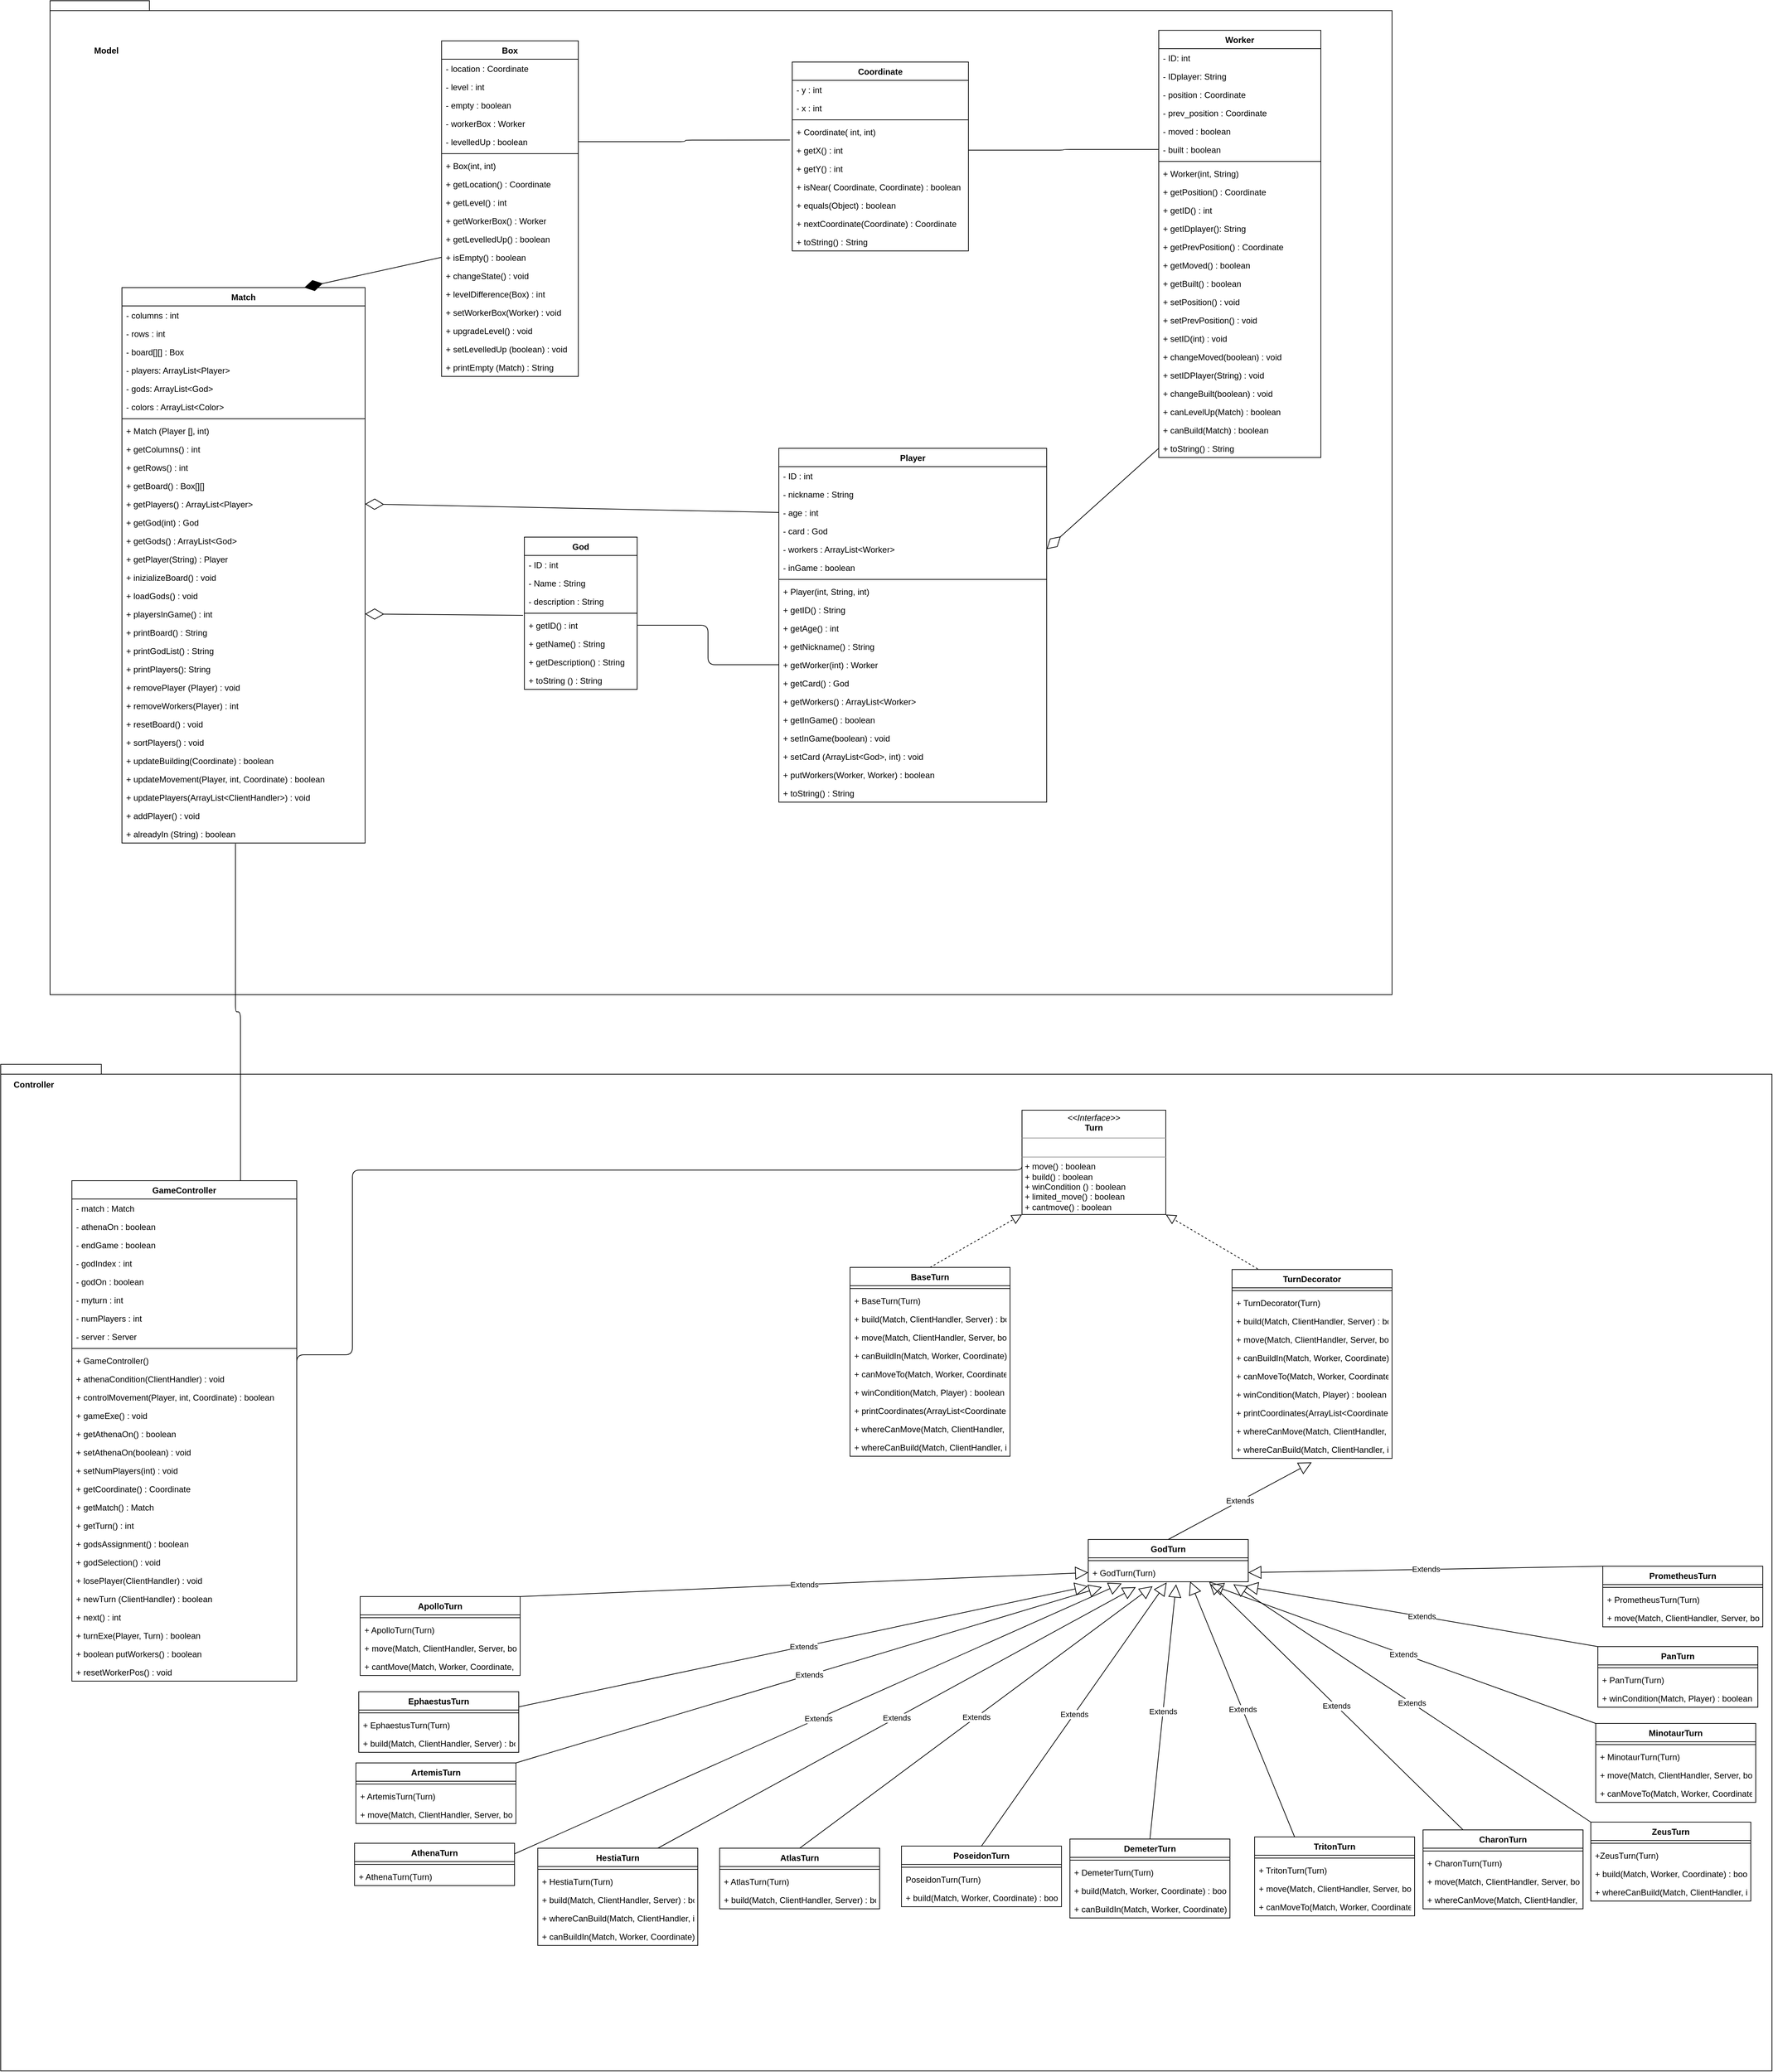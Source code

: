 <mxfile version="13.3.5" type="github">
  <diagram id="c4acf3e9-155e-7222-9cf6-157b1a14988f" name="Page-1">
    <mxGraphModel dx="3283" dy="2223" grid="0" gridSize="10" guides="1" tooltips="1" connect="1" arrows="1" fold="1" page="0" pageScale="1" pageWidth="850" pageHeight="1100" background="#ffffff" math="0" shadow="0">
      <root>
        <mxCell id="0" />
        <mxCell id="1" parent="0" />
        <mxCell id="a1xo2FPNcT9_WRo7eFol-3" value="" style="shape=folder;fontStyle=1;spacingTop=10;tabWidth=40;tabHeight=14;tabPosition=left;html=1;" parent="1" vertex="1">
          <mxGeometry x="-510" y="-924" width="1904" height="1410" as="geometry" />
        </mxCell>
        <mxCell id="l6k8qDA1Fq8a3DRyq_wM-55" value="Worker" style="swimlane;fontStyle=1;align=center;verticalAlign=top;childLayout=stackLayout;horizontal=1;startSize=26;horizontalStack=0;resizeParent=1;resizeParentMax=0;resizeLast=0;collapsible=1;marginBottom=0;fillColor=none;" parent="1" vertex="1">
          <mxGeometry x="1063" y="-882" width="230" height="606" as="geometry" />
        </mxCell>
        <mxCell id="l6k8qDA1Fq8a3DRyq_wM-56" value="- ID: int" style="text;strokeColor=none;fillColor=none;align=left;verticalAlign=top;spacingLeft=4;spacingRight=4;overflow=hidden;rotatable=0;points=[[0,0.5],[1,0.5]];portConstraint=eastwest;" parent="l6k8qDA1Fq8a3DRyq_wM-55" vertex="1">
          <mxGeometry y="26" width="230" height="26" as="geometry" />
        </mxCell>
        <mxCell id="l6k8qDA1Fq8a3DRyq_wM-59" value="- IDplayer: String&#xa;" style="text;strokeColor=none;fillColor=none;align=left;verticalAlign=top;spacingLeft=4;spacingRight=4;overflow=hidden;rotatable=0;points=[[0,0.5],[1,0.5]];portConstraint=eastwest;" parent="l6k8qDA1Fq8a3DRyq_wM-55" vertex="1">
          <mxGeometry y="52" width="230" height="26" as="geometry" />
        </mxCell>
        <mxCell id="l6k8qDA1Fq8a3DRyq_wM-60" value="- position : Coordinate" style="text;strokeColor=none;fillColor=none;align=left;verticalAlign=top;spacingLeft=4;spacingRight=4;overflow=hidden;rotatable=0;points=[[0,0.5],[1,0.5]];portConstraint=eastwest;" parent="l6k8qDA1Fq8a3DRyq_wM-55" vertex="1">
          <mxGeometry y="78" width="230" height="26" as="geometry" />
        </mxCell>
        <mxCell id="Bn6dSkrqQOUkgblqPXmy-68" value="- prev_position : Coordinate" style="text;strokeColor=none;fillColor=none;align=left;verticalAlign=top;spacingLeft=4;spacingRight=4;overflow=hidden;rotatable=0;points=[[0,0.5],[1,0.5]];portConstraint=eastwest;" parent="l6k8qDA1Fq8a3DRyq_wM-55" vertex="1">
          <mxGeometry y="104" width="230" height="26" as="geometry" />
        </mxCell>
        <mxCell id="Bn6dSkrqQOUkgblqPXmy-69" value="- moved : boolean" style="text;strokeColor=none;fillColor=none;align=left;verticalAlign=top;spacingLeft=4;spacingRight=4;overflow=hidden;rotatable=0;points=[[0,0.5],[1,0.5]];portConstraint=eastwest;" parent="l6k8qDA1Fq8a3DRyq_wM-55" vertex="1">
          <mxGeometry y="130" width="230" height="26" as="geometry" />
        </mxCell>
        <mxCell id="Bn6dSkrqQOUkgblqPXmy-70" value="- built : boolean" style="text;strokeColor=none;fillColor=none;align=left;verticalAlign=top;spacingLeft=4;spacingRight=4;overflow=hidden;rotatable=0;points=[[0,0.5],[1,0.5]];portConstraint=eastwest;" parent="l6k8qDA1Fq8a3DRyq_wM-55" vertex="1">
          <mxGeometry y="156" width="230" height="26" as="geometry" />
        </mxCell>
        <mxCell id="l6k8qDA1Fq8a3DRyq_wM-57" value="" style="line;strokeWidth=1;fillColor=none;align=left;verticalAlign=middle;spacingTop=-1;spacingLeft=3;spacingRight=3;rotatable=0;labelPosition=right;points=[];portConstraint=eastwest;" parent="l6k8qDA1Fq8a3DRyq_wM-55" vertex="1">
          <mxGeometry y="182" width="230" height="8" as="geometry" />
        </mxCell>
        <mxCell id="l6k8qDA1Fq8a3DRyq_wM-58" value="+ Worker(int, String)" style="text;strokeColor=none;fillColor=none;align=left;verticalAlign=top;spacingLeft=4;spacingRight=4;overflow=hidden;rotatable=0;points=[[0,0.5],[1,0.5]];portConstraint=eastwest;" parent="l6k8qDA1Fq8a3DRyq_wM-55" vertex="1">
          <mxGeometry y="190" width="230" height="26" as="geometry" />
        </mxCell>
        <mxCell id="l6k8qDA1Fq8a3DRyq_wM-61" value="+ getPosition() : Coordinate" style="text;strokeColor=none;fillColor=none;align=left;verticalAlign=top;spacingLeft=4;spacingRight=4;overflow=hidden;rotatable=0;points=[[0,0.5],[1,0.5]];portConstraint=eastwest;" parent="l6k8qDA1Fq8a3DRyq_wM-55" vertex="1">
          <mxGeometry y="216" width="230" height="26" as="geometry" />
        </mxCell>
        <mxCell id="l6k8qDA1Fq8a3DRyq_wM-62" value="+ getID() : int" style="text;strokeColor=none;fillColor=none;align=left;verticalAlign=top;spacingLeft=4;spacingRight=4;overflow=hidden;rotatable=0;points=[[0,0.5],[1,0.5]];portConstraint=eastwest;" parent="l6k8qDA1Fq8a3DRyq_wM-55" vertex="1">
          <mxGeometry y="242" width="230" height="26" as="geometry" />
        </mxCell>
        <mxCell id="l6k8qDA1Fq8a3DRyq_wM-63" value="+ getIDplayer(): String" style="text;strokeColor=none;fillColor=none;align=left;verticalAlign=top;spacingLeft=4;spacingRight=4;overflow=hidden;rotatable=0;points=[[0,0.5],[1,0.5]];portConstraint=eastwest;" parent="l6k8qDA1Fq8a3DRyq_wM-55" vertex="1">
          <mxGeometry y="268" width="230" height="26" as="geometry" />
        </mxCell>
        <mxCell id="Bn6dSkrqQOUkgblqPXmy-71" value="+ getPrevPosition() : Coordinate" style="text;strokeColor=none;fillColor=none;align=left;verticalAlign=top;spacingLeft=4;spacingRight=4;overflow=hidden;rotatable=0;points=[[0,0.5],[1,0.5]];portConstraint=eastwest;" parent="l6k8qDA1Fq8a3DRyq_wM-55" vertex="1">
          <mxGeometry y="294" width="230" height="26" as="geometry" />
        </mxCell>
        <mxCell id="9p3l-YV2BuwI8JY0fFO7-9" value="+ getMoved() : boolean" style="text;strokeColor=none;fillColor=none;align=left;verticalAlign=top;spacingLeft=4;spacingRight=4;overflow=hidden;rotatable=0;points=[[0,0.5],[1,0.5]];portConstraint=eastwest;" parent="l6k8qDA1Fq8a3DRyq_wM-55" vertex="1">
          <mxGeometry y="320" width="230" height="26" as="geometry" />
        </mxCell>
        <mxCell id="9p3l-YV2BuwI8JY0fFO7-10" value="+ getBuilt() : boolean" style="text;strokeColor=none;fillColor=none;align=left;verticalAlign=top;spacingLeft=4;spacingRight=4;overflow=hidden;rotatable=0;points=[[0,0.5],[1,0.5]];portConstraint=eastwest;" parent="l6k8qDA1Fq8a3DRyq_wM-55" vertex="1">
          <mxGeometry y="346" width="230" height="26" as="geometry" />
        </mxCell>
        <mxCell id="N4arSja67GPcpw6rZ1iJ-1" value="+ setPosition() : void" style="text;strokeColor=none;fillColor=none;align=left;verticalAlign=top;spacingLeft=4;spacingRight=4;overflow=hidden;rotatable=0;points=[[0,0.5],[1,0.5]];portConstraint=eastwest;" parent="l6k8qDA1Fq8a3DRyq_wM-55" vertex="1">
          <mxGeometry y="372" width="230" height="26" as="geometry" />
        </mxCell>
        <mxCell id="9p3l-YV2BuwI8JY0fFO7-6" value="+ setPrevPosition() : void" style="text;strokeColor=none;fillColor=none;align=left;verticalAlign=top;spacingLeft=4;spacingRight=4;overflow=hidden;rotatable=0;points=[[0,0.5],[1,0.5]];portConstraint=eastwest;" parent="l6k8qDA1Fq8a3DRyq_wM-55" vertex="1">
          <mxGeometry y="398" width="230" height="26" as="geometry" />
        </mxCell>
        <mxCell id="9p3l-YV2BuwI8JY0fFO7-7" value="+ setID(int) : void" style="text;strokeColor=none;fillColor=none;align=left;verticalAlign=top;spacingLeft=4;spacingRight=4;overflow=hidden;rotatable=0;points=[[0,0.5],[1,0.5]];portConstraint=eastwest;" parent="l6k8qDA1Fq8a3DRyq_wM-55" vertex="1">
          <mxGeometry y="424" width="230" height="26" as="geometry" />
        </mxCell>
        <mxCell id="Bn6dSkrqQOUkgblqPXmy-72" value="+ changeMoved(boolean) : void" style="text;strokeColor=none;fillColor=none;align=left;verticalAlign=top;spacingLeft=4;spacingRight=4;overflow=hidden;rotatable=0;points=[[0,0.5],[1,0.5]];portConstraint=eastwest;" parent="l6k8qDA1Fq8a3DRyq_wM-55" vertex="1">
          <mxGeometry y="450" width="230" height="26" as="geometry" />
        </mxCell>
        <mxCell id="9p3l-YV2BuwI8JY0fFO7-8" value="+ setIDPlayer(String) : void" style="text;strokeColor=none;fillColor=none;align=left;verticalAlign=top;spacingLeft=4;spacingRight=4;overflow=hidden;rotatable=0;points=[[0,0.5],[1,0.5]];portConstraint=eastwest;" parent="l6k8qDA1Fq8a3DRyq_wM-55" vertex="1">
          <mxGeometry y="476" width="230" height="26" as="geometry" />
        </mxCell>
        <mxCell id="Bn6dSkrqQOUkgblqPXmy-73" value="+ changeBuilt(boolean) : void" style="text;strokeColor=none;fillColor=none;align=left;verticalAlign=top;spacingLeft=4;spacingRight=4;overflow=hidden;rotatable=0;points=[[0,0.5],[1,0.5]];portConstraint=eastwest;" parent="l6k8qDA1Fq8a3DRyq_wM-55" vertex="1">
          <mxGeometry y="502" width="230" height="26" as="geometry" />
        </mxCell>
        <mxCell id="Bn6dSkrqQOUkgblqPXmy-74" value="+ canLevelUp(Match) : boolean" style="text;strokeColor=none;fillColor=none;align=left;verticalAlign=top;spacingLeft=4;spacingRight=4;overflow=hidden;rotatable=0;points=[[0,0.5],[1,0.5]];portConstraint=eastwest;" parent="l6k8qDA1Fq8a3DRyq_wM-55" vertex="1">
          <mxGeometry y="528" width="230" height="26" as="geometry" />
        </mxCell>
        <mxCell id="9p3l-YV2BuwI8JY0fFO7-5" value="+ canBuild(Match) : boolean" style="text;strokeColor=none;fillColor=none;align=left;verticalAlign=top;spacingLeft=4;spacingRight=4;overflow=hidden;rotatable=0;points=[[0,0.5],[1,0.5]];portConstraint=eastwest;" parent="l6k8qDA1Fq8a3DRyq_wM-55" vertex="1">
          <mxGeometry y="554" width="230" height="26" as="geometry" />
        </mxCell>
        <mxCell id="9p3l-YV2BuwI8JY0fFO7-11" value="+ toString() : String" style="text;strokeColor=none;fillColor=none;align=left;verticalAlign=top;spacingLeft=4;spacingRight=4;overflow=hidden;rotatable=0;points=[[0,0.5],[1,0.5]];portConstraint=eastwest;" parent="l6k8qDA1Fq8a3DRyq_wM-55" vertex="1">
          <mxGeometry y="580" width="230" height="26" as="geometry" />
        </mxCell>
        <mxCell id="a1xo2FPNcT9_WRo7eFol-1" value="" style="shape=folder;fontStyle=1;spacingTop=10;tabWidth=40;tabHeight=14;tabPosition=left;html=1;" parent="1" vertex="1">
          <mxGeometry x="-580" y="585" width="2513" height="1428" as="geometry" />
        </mxCell>
        <mxCell id="qDY2ekXkH5HiKyhQ4_CK-8" value="&lt;p style=&quot;margin: 0px ; margin-top: 4px ; text-align: center&quot;&gt;&lt;i&gt;&amp;lt;&amp;lt;Interface&amp;gt;&amp;gt;&lt;/i&gt;&lt;br&gt;&lt;b&gt;Turn&lt;/b&gt;&lt;/p&gt;&lt;hr size=&quot;1&quot;&gt;&lt;p style=&quot;margin: 0px ; margin-left: 4px&quot;&gt;&lt;br&gt;&lt;/p&gt;&lt;hr size=&quot;1&quot;&gt;&lt;p style=&quot;margin: 0px ; margin-left: 4px&quot;&gt;+ move() : boolean&lt;/p&gt;&lt;p style=&quot;margin: 0px ; margin-left: 4px&quot;&gt;+ build() : boolean&lt;/p&gt;&lt;p style=&quot;margin: 0px ; margin-left: 4px&quot;&gt;+ winCondition () : boolean&lt;/p&gt;&lt;p style=&quot;margin: 0px ; margin-left: 4px&quot;&gt;+ limited_move() : boolean&lt;/p&gt;&lt;p style=&quot;margin: 0px ; margin-left: 4px&quot;&gt;+ cantmove() : boolean&lt;/p&gt;" style="verticalAlign=top;align=left;overflow=fill;fontSize=12;fontFamily=Helvetica;html=1;" parent="1" vertex="1">
          <mxGeometry x="869" y="650" width="204" height="148" as="geometry" />
        </mxCell>
        <mxCell id="l6k8qDA1Fq8a3DRyq_wM-72" value="Coordinate" style="swimlane;fontStyle=1;align=center;verticalAlign=top;childLayout=stackLayout;horizontal=1;startSize=26;horizontalStack=0;resizeParent=1;resizeParentMax=0;resizeLast=0;collapsible=1;marginBottom=0;fillColor=none;" parent="1" vertex="1">
          <mxGeometry x="543" y="-837" width="250" height="268" as="geometry" />
        </mxCell>
        <mxCell id="l6k8qDA1Fq8a3DRyq_wM-77" value="- y : int" style="text;strokeColor=none;fillColor=none;align=left;verticalAlign=top;spacingLeft=4;spacingRight=4;overflow=hidden;rotatable=0;points=[[0,0.5],[1,0.5]];portConstraint=eastwest;" parent="l6k8qDA1Fq8a3DRyq_wM-72" vertex="1">
          <mxGeometry y="26" width="250" height="26" as="geometry" />
        </mxCell>
        <mxCell id="l6k8qDA1Fq8a3DRyq_wM-73" value="- x : int" style="text;strokeColor=none;fillColor=none;align=left;verticalAlign=top;spacingLeft=4;spacingRight=4;overflow=hidden;rotatable=0;points=[[0,0.5],[1,0.5]];portConstraint=eastwest;" parent="l6k8qDA1Fq8a3DRyq_wM-72" vertex="1">
          <mxGeometry y="52" width="250" height="26" as="geometry" />
        </mxCell>
        <mxCell id="l6k8qDA1Fq8a3DRyq_wM-74" value="" style="line;strokeWidth=1;fillColor=none;align=left;verticalAlign=middle;spacingTop=-1;spacingLeft=3;spacingRight=3;rotatable=0;labelPosition=right;points=[];portConstraint=eastwest;" parent="l6k8qDA1Fq8a3DRyq_wM-72" vertex="1">
          <mxGeometry y="78" width="250" height="8" as="geometry" />
        </mxCell>
        <mxCell id="l6k8qDA1Fq8a3DRyq_wM-78" value="+ Coordinate( int, int) " style="text;strokeColor=none;fillColor=none;align=left;verticalAlign=top;spacingLeft=4;spacingRight=4;overflow=hidden;rotatable=0;points=[[0,0.5],[1,0.5]];portConstraint=eastwest;" parent="l6k8qDA1Fq8a3DRyq_wM-72" vertex="1">
          <mxGeometry y="86" width="250" height="26" as="geometry" />
        </mxCell>
        <mxCell id="l6k8qDA1Fq8a3DRyq_wM-75" value="+ getX() : int" style="text;strokeColor=none;fillColor=none;align=left;verticalAlign=top;spacingLeft=4;spacingRight=4;overflow=hidden;rotatable=0;points=[[0,0.5],[1,0.5]];portConstraint=eastwest;" parent="l6k8qDA1Fq8a3DRyq_wM-72" vertex="1">
          <mxGeometry y="112" width="250" height="26" as="geometry" />
        </mxCell>
        <mxCell id="l6k8qDA1Fq8a3DRyq_wM-76" value="+ getY() : int" style="text;strokeColor=none;fillColor=none;align=left;verticalAlign=top;spacingLeft=4;spacingRight=4;overflow=hidden;rotatable=0;points=[[0,0.5],[1,0.5]];portConstraint=eastwest;" parent="l6k8qDA1Fq8a3DRyq_wM-72" vertex="1">
          <mxGeometry y="138" width="250" height="26" as="geometry" />
        </mxCell>
        <mxCell id="l6k8qDA1Fq8a3DRyq_wM-79" value="+ isNear( Coordinate, Coordinate) : boolean" style="text;strokeColor=none;fillColor=none;align=left;verticalAlign=top;spacingLeft=4;spacingRight=4;overflow=hidden;rotatable=0;points=[[0,0.5],[1,0.5]];portConstraint=eastwest;" parent="l6k8qDA1Fq8a3DRyq_wM-72" vertex="1">
          <mxGeometry y="164" width="250" height="26" as="geometry" />
        </mxCell>
        <mxCell id="Bn6dSkrqQOUkgblqPXmy-18" value="+ equals(Object) : boolean" style="text;strokeColor=none;fillColor=none;align=left;verticalAlign=top;spacingLeft=4;spacingRight=4;overflow=hidden;rotatable=0;points=[[0,0.5],[1,0.5]];portConstraint=eastwest;" parent="l6k8qDA1Fq8a3DRyq_wM-72" vertex="1">
          <mxGeometry y="190" width="250" height="26" as="geometry" />
        </mxCell>
        <mxCell id="Bn6dSkrqQOUkgblqPXmy-19" value="+ nextCoordinate(Coordinate) : Coordinate" style="text;strokeColor=none;fillColor=none;align=left;verticalAlign=top;spacingLeft=4;spacingRight=4;overflow=hidden;rotatable=0;points=[[0,0.5],[1,0.5]];portConstraint=eastwest;" parent="l6k8qDA1Fq8a3DRyq_wM-72" vertex="1">
          <mxGeometry y="216" width="250" height="26" as="geometry" />
        </mxCell>
        <mxCell id="9p3l-YV2BuwI8JY0fFO7-21" value="+ toString() : String" style="text;strokeColor=none;fillColor=none;align=left;verticalAlign=top;spacingLeft=4;spacingRight=4;overflow=hidden;rotatable=0;points=[[0,0.5],[1,0.5]];portConstraint=eastwest;" parent="l6k8qDA1Fq8a3DRyq_wM-72" vertex="1">
          <mxGeometry y="242" width="250" height="26" as="geometry" />
        </mxCell>
        <mxCell id="l6k8qDA1Fq8a3DRyq_wM-25" value="Box" style="swimlane;fontStyle=1;align=center;verticalAlign=top;childLayout=stackLayout;horizontal=1;startSize=26;horizontalStack=0;resizeParent=1;resizeParentMax=0;resizeLast=0;collapsible=1;marginBottom=0;fillColor=none;" parent="1" vertex="1">
          <mxGeometry x="45.5" y="-867" width="194" height="476" as="geometry" />
        </mxCell>
        <mxCell id="l6k8qDA1Fq8a3DRyq_wM-26" value="- location : Coordinate" style="text;strokeColor=none;fillColor=none;align=left;verticalAlign=top;spacingLeft=4;spacingRight=4;overflow=hidden;rotatable=0;points=[[0,0.5],[1,0.5]];portConstraint=eastwest;" parent="l6k8qDA1Fq8a3DRyq_wM-25" vertex="1">
          <mxGeometry y="26" width="194" height="26" as="geometry" />
        </mxCell>
        <mxCell id="l6k8qDA1Fq8a3DRyq_wM-30" value="- level : int" style="text;strokeColor=none;fillColor=none;align=left;verticalAlign=top;spacingLeft=4;spacingRight=4;overflow=hidden;rotatable=0;points=[[0,0.5],[1,0.5]];portConstraint=eastwest;" parent="l6k8qDA1Fq8a3DRyq_wM-25" vertex="1">
          <mxGeometry y="52" width="194" height="26" as="geometry" />
        </mxCell>
        <mxCell id="l6k8qDA1Fq8a3DRyq_wM-31" value="- empty : boolean" style="text;strokeColor=none;fillColor=none;align=left;verticalAlign=top;spacingLeft=4;spacingRight=4;overflow=hidden;rotatable=0;points=[[0,0.5],[1,0.5]];portConstraint=eastwest;" parent="l6k8qDA1Fq8a3DRyq_wM-25" vertex="1">
          <mxGeometry y="78" width="194" height="26" as="geometry" />
        </mxCell>
        <mxCell id="Bn6dSkrqQOUkgblqPXmy-67" value="- workerBox : Worker" style="text;strokeColor=none;fillColor=none;align=left;verticalAlign=top;spacingLeft=4;spacingRight=4;overflow=hidden;rotatable=0;points=[[0,0.5],[1,0.5]];portConstraint=eastwest;" parent="l6k8qDA1Fq8a3DRyq_wM-25" vertex="1">
          <mxGeometry y="104" width="194" height="26" as="geometry" />
        </mxCell>
        <mxCell id="9p3l-YV2BuwI8JY0fFO7-22" value="- levelledUp : boolean" style="text;strokeColor=none;fillColor=none;align=left;verticalAlign=top;spacingLeft=4;spacingRight=4;overflow=hidden;rotatable=0;points=[[0,0.5],[1,0.5]];portConstraint=eastwest;" parent="l6k8qDA1Fq8a3DRyq_wM-25" vertex="1">
          <mxGeometry y="130" width="194" height="26" as="geometry" />
        </mxCell>
        <mxCell id="l6k8qDA1Fq8a3DRyq_wM-27" value="" style="line;strokeWidth=1;fillColor=none;align=left;verticalAlign=middle;spacingTop=-1;spacingLeft=3;spacingRight=3;rotatable=0;labelPosition=right;points=[];portConstraint=eastwest;" parent="l6k8qDA1Fq8a3DRyq_wM-25" vertex="1">
          <mxGeometry y="156" width="194" height="8" as="geometry" />
        </mxCell>
        <mxCell id="l6k8qDA1Fq8a3DRyq_wM-37" value="+ Box(int, int)" style="text;strokeColor=none;fillColor=none;align=left;verticalAlign=top;spacingLeft=4;spacingRight=4;overflow=hidden;rotatable=0;points=[[0,0.5],[1,0.5]];portConstraint=eastwest;" parent="l6k8qDA1Fq8a3DRyq_wM-25" vertex="1">
          <mxGeometry y="164" width="194" height="26" as="geometry" />
        </mxCell>
        <mxCell id="l6k8qDA1Fq8a3DRyq_wM-32" value="+ getLocation() : Coordinate" style="text;strokeColor=none;fillColor=none;align=left;verticalAlign=top;spacingLeft=4;spacingRight=4;overflow=hidden;rotatable=0;points=[[0,0.5],[1,0.5]];portConstraint=eastwest;" parent="l6k8qDA1Fq8a3DRyq_wM-25" vertex="1">
          <mxGeometry y="190" width="194" height="26" as="geometry" />
        </mxCell>
        <mxCell id="l6k8qDA1Fq8a3DRyq_wM-33" value="+ getLevel() : int" style="text;strokeColor=none;fillColor=none;align=left;verticalAlign=top;spacingLeft=4;spacingRight=4;overflow=hidden;rotatable=0;points=[[0,0.5],[1,0.5]];portConstraint=eastwest;" parent="l6k8qDA1Fq8a3DRyq_wM-25" vertex="1">
          <mxGeometry y="216" width="194" height="26" as="geometry" />
        </mxCell>
        <mxCell id="Bn6dSkrqQOUkgblqPXmy-20" value="+ getWorkerBox() : Worker" style="text;strokeColor=none;fillColor=none;align=left;verticalAlign=top;spacingLeft=4;spacingRight=4;overflow=hidden;rotatable=0;points=[[0,0.5],[1,0.5]];portConstraint=eastwest;" parent="l6k8qDA1Fq8a3DRyq_wM-25" vertex="1">
          <mxGeometry y="242" width="194" height="26" as="geometry" />
        </mxCell>
        <mxCell id="9p3l-YV2BuwI8JY0fFO7-23" value="+ getLevelledUp() : boolean" style="text;strokeColor=none;fillColor=none;align=left;verticalAlign=top;spacingLeft=4;spacingRight=4;overflow=hidden;rotatable=0;points=[[0,0.5],[1,0.5]];portConstraint=eastwest;" parent="l6k8qDA1Fq8a3DRyq_wM-25" vertex="1">
          <mxGeometry y="268" width="194" height="26" as="geometry" />
        </mxCell>
        <mxCell id="l6k8qDA1Fq8a3DRyq_wM-34" value="+ isEmpty() : boolean" style="text;strokeColor=none;fillColor=none;align=left;verticalAlign=top;spacingLeft=4;spacingRight=4;overflow=hidden;rotatable=0;points=[[0,0.5],[1,0.5]];portConstraint=eastwest;" parent="l6k8qDA1Fq8a3DRyq_wM-25" vertex="1">
          <mxGeometry y="294" width="194" height="26" as="geometry" />
        </mxCell>
        <mxCell id="l6k8qDA1Fq8a3DRyq_wM-35" value="+ changeState() : void" style="text;strokeColor=none;fillColor=none;align=left;verticalAlign=top;spacingLeft=4;spacingRight=4;overflow=hidden;rotatable=0;points=[[0,0.5],[1,0.5]];portConstraint=eastwest;" parent="l6k8qDA1Fq8a3DRyq_wM-25" vertex="1">
          <mxGeometry y="320" width="194" height="26" as="geometry" />
        </mxCell>
        <mxCell id="Bn6dSkrqQOUkgblqPXmy-22" value="+ levelDifference(Box) : int" style="text;strokeColor=none;fillColor=none;align=left;verticalAlign=top;spacingLeft=4;spacingRight=4;overflow=hidden;rotatable=0;points=[[0,0.5],[1,0.5]];portConstraint=eastwest;" parent="l6k8qDA1Fq8a3DRyq_wM-25" vertex="1">
          <mxGeometry y="346" width="194" height="26" as="geometry" />
        </mxCell>
        <mxCell id="Bn6dSkrqQOUkgblqPXmy-21" value="+ setWorkerBox(Worker) : void" style="text;strokeColor=none;fillColor=none;align=left;verticalAlign=top;spacingLeft=4;spacingRight=4;overflow=hidden;rotatable=0;points=[[0,0.5],[1,0.5]];portConstraint=eastwest;" parent="l6k8qDA1Fq8a3DRyq_wM-25" vertex="1">
          <mxGeometry y="372" width="194" height="26" as="geometry" />
        </mxCell>
        <mxCell id="l6k8qDA1Fq8a3DRyq_wM-36" value="+ upgradeLevel() : void" style="text;strokeColor=none;fillColor=none;align=left;verticalAlign=top;spacingLeft=4;spacingRight=4;overflow=hidden;rotatable=0;points=[[0,0.5],[1,0.5]];portConstraint=eastwest;" parent="l6k8qDA1Fq8a3DRyq_wM-25" vertex="1">
          <mxGeometry y="398" width="194" height="26" as="geometry" />
        </mxCell>
        <mxCell id="9p3l-YV2BuwI8JY0fFO7-24" value="+ setLevelledUp (boolean) : void" style="text;strokeColor=none;fillColor=none;align=left;verticalAlign=top;spacingLeft=4;spacingRight=4;overflow=hidden;rotatable=0;points=[[0,0.5],[1,0.5]];portConstraint=eastwest;" parent="l6k8qDA1Fq8a3DRyq_wM-25" vertex="1">
          <mxGeometry y="424" width="194" height="26" as="geometry" />
        </mxCell>
        <mxCell id="9p3l-YV2BuwI8JY0fFO7-25" value="+ printEmpty (Match) : String" style="text;strokeColor=none;fillColor=none;align=left;verticalAlign=top;spacingLeft=4;spacingRight=4;overflow=hidden;rotatable=0;points=[[0,0.5],[1,0.5]];portConstraint=eastwest;" parent="l6k8qDA1Fq8a3DRyq_wM-25" vertex="1">
          <mxGeometry y="450" width="194" height="26" as="geometry" />
        </mxCell>
        <mxCell id="Bn6dSkrqQOUkgblqPXmy-191" value="" style="endArrow=block;dashed=1;endFill=0;endSize=12;html=1;exitX=0.5;exitY=0;exitDx=0;exitDy=0;entryX=0;entryY=1;entryDx=0;entryDy=0;" parent="1" source="Bn6dSkrqQOUkgblqPXmy-89" target="qDY2ekXkH5HiKyhQ4_CK-8" edge="1">
          <mxGeometry width="160" relative="1" as="geometry">
            <mxPoint x="633" y="1094" as="sourcePoint" />
            <mxPoint x="793" y="1094" as="targetPoint" />
          </mxGeometry>
        </mxCell>
        <mxCell id="Bn6dSkrqQOUkgblqPXmy-192" value="" style="endArrow=block;dashed=1;endFill=0;endSize=12;html=1;exitX=0.161;exitY=-0.003;exitDx=0;exitDy=0;entryX=1;entryY=1;entryDx=0;entryDy=0;exitPerimeter=0;" parent="1" source="d9iUq7tpXGbD1R2bJNIy-38" target="qDY2ekXkH5HiKyhQ4_CK-8" edge="1">
          <mxGeometry width="160" relative="1" as="geometry">
            <mxPoint x="632.5" y="877" as="sourcePoint" />
            <mxPoint x="793" y="1094" as="targetPoint" />
          </mxGeometry>
        </mxCell>
        <mxCell id="Bn6dSkrqQOUkgblqPXmy-193" value="Extends" style="endArrow=block;endSize=16;endFill=0;html=1;exitX=0.5;exitY=0;exitDx=0;exitDy=0;entryX=0.498;entryY=1.214;entryDx=0;entryDy=0;entryPerimeter=0;" parent="1" source="Bn6dSkrqQOUkgblqPXmy-98" target="d9iUq7tpXGbD1R2bJNIy-48" edge="1">
          <mxGeometry width="160" relative="1" as="geometry">
            <mxPoint x="633" y="1221" as="sourcePoint" />
            <mxPoint x="635.905" y="1098.798" as="targetPoint" />
          </mxGeometry>
        </mxCell>
        <mxCell id="Bn6dSkrqQOUkgblqPXmy-194" value="Extends" style="endArrow=block;endSize=16;endFill=0;html=1;exitX=0;exitY=0;exitDx=0;exitDy=0;entryX=0.763;entryY=1.159;entryDx=0;entryDy=0;entryPerimeter=0;" parent="1" source="Bn6dSkrqQOUkgblqPXmy-163" target="Bn6dSkrqQOUkgblqPXmy-101" edge="1">
          <mxGeometry width="160" relative="1" as="geometry">
            <mxPoint x="633" y="1366" as="sourcePoint" />
            <mxPoint x="746" y="1369" as="targetPoint" />
          </mxGeometry>
        </mxCell>
        <mxCell id="Bn6dSkrqQOUkgblqPXmy-195" value="Extends" style="endArrow=block;endSize=16;endFill=0;html=1;entryX=0.549;entryY=1.141;entryDx=0;entryDy=0;entryPerimeter=0;exitX=0.5;exitY=0;exitDx=0;exitDy=0;" parent="1" source="Bn6dSkrqQOUkgblqPXmy-145" target="Bn6dSkrqQOUkgblqPXmy-101" edge="1">
          <mxGeometry width="160" relative="1" as="geometry">
            <mxPoint x="633" y="1366" as="sourcePoint" />
            <mxPoint x="735.104" y="1388.396" as="targetPoint" />
          </mxGeometry>
        </mxCell>
        <mxCell id="Bn6dSkrqQOUkgblqPXmy-196" value="Extends" style="endArrow=block;endSize=16;endFill=0;html=1;exitX=1;exitY=0.25;exitDx=0;exitDy=0;entryX=0.209;entryY=1.09;entryDx=0;entryDy=0;entryPerimeter=0;" parent="1" source="Bn6dSkrqQOUkgblqPXmy-127" target="Bn6dSkrqQOUkgblqPXmy-101" edge="1">
          <mxGeometry width="160" relative="1" as="geometry">
            <mxPoint x="633" y="1366" as="sourcePoint" />
            <mxPoint x="632.727" y="1382" as="targetPoint" />
          </mxGeometry>
        </mxCell>
        <mxCell id="Bn6dSkrqQOUkgblqPXmy-197" value="Extends" style="endArrow=block;endSize=16;endFill=0;html=1;entryX=-0.003;entryY=1.244;entryDx=0;entryDy=0;entryPerimeter=0;exitX=1;exitY=0.25;exitDx=0;exitDy=0;" parent="1" source="Bn6dSkrqQOUkgblqPXmy-154" target="Bn6dSkrqQOUkgblqPXmy-101" edge="1">
          <mxGeometry width="160" relative="1" as="geometry">
            <mxPoint x="633" y="1366" as="sourcePoint" />
            <mxPoint x="543.289" y="1386.81" as="targetPoint" />
          </mxGeometry>
        </mxCell>
        <mxCell id="Bn6dSkrqQOUkgblqPXmy-198" value="Extends" style="endArrow=block;endSize=16;endFill=0;html=1;entryX=0.402;entryY=1.244;entryDx=0;entryDy=0;exitX=0.5;exitY=0;exitDx=0;exitDy=0;entryPerimeter=0;" parent="1" source="Bn6dSkrqQOUkgblqPXmy-136" target="Bn6dSkrqQOUkgblqPXmy-101" edge="1">
          <mxGeometry width="160" relative="1" as="geometry">
            <mxPoint x="633" y="1366" as="sourcePoint" />
            <mxPoint x="519" y="1369" as="targetPoint" />
          </mxGeometry>
        </mxCell>
        <mxCell id="Bn6dSkrqQOUkgblqPXmy-199" value="Extends" style="endArrow=block;endSize=16;endFill=0;html=1;entryX=0.085;entryY=1.295;entryDx=0;entryDy=0;exitX=1;exitY=0;exitDx=0;exitDy=0;entryPerimeter=0;" parent="1" source="Bn6dSkrqQOUkgblqPXmy-118" target="Bn6dSkrqQOUkgblqPXmy-101" edge="1">
          <mxGeometry width="160" relative="1" as="geometry">
            <mxPoint x="633" y="1366" as="sourcePoint" />
            <mxPoint x="519" y="1343" as="targetPoint" />
          </mxGeometry>
        </mxCell>
        <mxCell id="Bn6dSkrqQOUkgblqPXmy-200" value="Extends" style="endArrow=block;endSize=16;endFill=0;html=1;exitX=1;exitY=0;exitDx=0;exitDy=0;entryX=0;entryY=0.5;entryDx=0;entryDy=0;" parent="1" source="Bn6dSkrqQOUkgblqPXmy-109" target="Bn6dSkrqQOUkgblqPXmy-101" edge="1">
          <mxGeometry width="160" relative="1" as="geometry">
            <mxPoint x="633" y="1366" as="sourcePoint" />
            <mxPoint x="519" y="1317" as="targetPoint" />
          </mxGeometry>
        </mxCell>
        <mxCell id="Bn6dSkrqQOUkgblqPXmy-201" value="Extends" style="endArrow=block;endSize=16;endFill=0;html=1;exitX=0;exitY=0;exitDx=0;exitDy=0;entryX=0.98;entryY=1.247;entryDx=0;entryDy=0;entryPerimeter=0;" parent="1" source="Bn6dSkrqQOUkgblqPXmy-172" target="Bn6dSkrqQOUkgblqPXmy-101" edge="1">
          <mxGeometry width="160" relative="1" as="geometry">
            <mxPoint x="633" y="1366" as="sourcePoint" />
            <mxPoint x="746" y="1343" as="targetPoint" />
          </mxGeometry>
        </mxCell>
        <mxCell id="Bn6dSkrqQOUkgblqPXmy-202" value="Extends" style="endArrow=block;endSize=16;endFill=0;html=1;entryX=1;entryY=0.5;entryDx=0;entryDy=0;exitX=0;exitY=0;exitDx=0;exitDy=0;" parent="1" source="Bn6dSkrqQOUkgblqPXmy-181" target="Bn6dSkrqQOUkgblqPXmy-101" edge="1">
          <mxGeometry width="160" relative="1" as="geometry">
            <mxPoint x="633" y="1366" as="sourcePoint" />
            <mxPoint x="746" y="1317" as="targetPoint" />
          </mxGeometry>
        </mxCell>
        <mxCell id="a1xo2FPNcT9_WRo7eFol-2" value="Controller" style="text;align=center;fontStyle=1;verticalAlign=middle;spacingLeft=3;spacingRight=3;strokeColor=none;rotatable=0;points=[[0,0.5],[1,0.5]];portConstraint=eastwest;" parent="1" vertex="1">
          <mxGeometry x="-573" y="600" width="80" height="26" as="geometry" />
        </mxCell>
        <mxCell id="a1xo2FPNcT9_WRo7eFol-4" value="Model" style="text;align=center;fontStyle=1;verticalAlign=middle;spacingLeft=3;spacingRight=3;strokeColor=none;rotatable=0;points=[[0,0.5],[1,0.5]];portConstraint=eastwest;" parent="1" vertex="1">
          <mxGeometry x="-470" y="-867" width="80" height="26" as="geometry" />
        </mxCell>
        <mxCell id="a1xo2FPNcT9_WRo7eFol-5" value="" style="endArrow=none;html=1;edgeStyle=orthogonalEdgeStyle;exitX=1;exitY=0.5;exitDx=0;exitDy=0;entryX=0;entryY=0.5;entryDx=0;entryDy=0;" parent="1" source="Bn6dSkrqQOUkgblqPXmy-6" target="qDY2ekXkH5HiKyhQ4_CK-8" edge="1">
          <mxGeometry relative="1" as="geometry">
            <mxPoint x="293" y="780" as="sourcePoint" />
            <mxPoint x="453" y="780" as="targetPoint" />
            <Array as="points">
              <mxPoint x="-81" y="997" />
              <mxPoint x="-81" y="735" />
            </Array>
          </mxGeometry>
        </mxCell>
        <mxCell id="a1xo2FPNcT9_WRo7eFol-8" value="" style="endArrow=none;html=1;edgeStyle=orthogonalEdgeStyle;exitX=0.75;exitY=0;exitDx=0;exitDy=0;entryX=0.467;entryY=1.033;entryDx=0;entryDy=0;entryPerimeter=0;" parent="1" source="qDY2ekXkH5HiKyhQ4_CK-49" target="9p3l-YV2BuwI8JY0fFO7-19" edge="1">
          <mxGeometry relative="1" as="geometry">
            <mxPoint x="293" y="288" as="sourcePoint" />
            <mxPoint x="453" y="288" as="targetPoint" />
          </mxGeometry>
        </mxCell>
        <mxCell id="a1xo2FPNcT9_WRo7eFol-12" value="" style="endArrow=diamondThin;endFill=0;endSize=24;html=1;entryX=1;entryY=0.5;entryDx=0;entryDy=0;exitX=-0.012;exitY=-0.038;exitDx=0;exitDy=0;exitPerimeter=0;" parent="1" source="Bn6dSkrqQOUkgblqPXmy-77" target="9p3l-YV2BuwI8JY0fFO7-14" edge="1">
          <mxGeometry width="160" relative="1" as="geometry">
            <mxPoint x="549" y="-103" as="sourcePoint" />
            <mxPoint x="709" y="-103" as="targetPoint" />
          </mxGeometry>
        </mxCell>
        <mxCell id="a1xo2FPNcT9_WRo7eFol-14" value="" style="endArrow=diamondThin;endFill=1;endSize=24;html=1;entryX=0.75;entryY=0;entryDx=0;entryDy=0;exitX=0;exitY=0.5;exitDx=0;exitDy=0;" parent="1" source="l6k8qDA1Fq8a3DRyq_wM-34" target="l6k8qDA1Fq8a3DRyq_wM-19" edge="1">
          <mxGeometry width="160" relative="1" as="geometry">
            <mxPoint x="-110" y="-359" as="sourcePoint" />
            <mxPoint x="50" y="-359" as="targetPoint" />
          </mxGeometry>
        </mxCell>
        <mxCell id="a1xo2FPNcT9_WRo7eFol-15" value="" style="endArrow=none;html=1;edgeStyle=orthogonalEdgeStyle;exitX=1;exitY=0.5;exitDx=0;exitDy=0;entryX=-0.013;entryY=-0.051;entryDx=0;entryDy=0;entryPerimeter=0;" parent="1" source="9p3l-YV2BuwI8JY0fFO7-22" target="l6k8qDA1Fq8a3DRyq_wM-75" edge="1">
          <mxGeometry relative="1" as="geometry">
            <mxPoint x="516" y="-372" as="sourcePoint" />
            <mxPoint x="676" y="-372" as="targetPoint" />
          </mxGeometry>
        </mxCell>
        <mxCell id="a1xo2FPNcT9_WRo7eFol-18" value="" style="endArrow=none;html=1;edgeStyle=orthogonalEdgeStyle;exitX=1;exitY=0.5;exitDx=0;exitDy=0;entryX=0;entryY=0.5;entryDx=0;entryDy=0;" parent="1" source="l6k8qDA1Fq8a3DRyq_wM-75" target="Bn6dSkrqQOUkgblqPXmy-70" edge="1">
          <mxGeometry relative="1" as="geometry">
            <mxPoint x="752" y="-370" as="sourcePoint" />
            <mxPoint x="912" y="-370" as="targetPoint" />
          </mxGeometry>
        </mxCell>
        <mxCell id="a1xo2FPNcT9_WRo7eFol-21" value="" style="endArrow=diamondThin;endFill=0;endSize=24;html=1;entryX=1;entryY=0.5;entryDx=0;entryDy=0;exitX=0;exitY=0.5;exitDx=0;exitDy=0;" parent="1" source="9p3l-YV2BuwI8JY0fFO7-11" target="l6k8qDA1Fq8a3DRyq_wM-86" edge="1">
          <mxGeometry width="160" relative="1" as="geometry">
            <mxPoint x="752" y="-151" as="sourcePoint" />
            <mxPoint x="912" y="-151" as="targetPoint" />
          </mxGeometry>
        </mxCell>
        <mxCell id="a1xo2FPNcT9_WRo7eFol-22" value="" style="endArrow=none;html=1;edgeStyle=orthogonalEdgeStyle;exitX=1;exitY=0.5;exitDx=0;exitDy=0;entryX=0;entryY=0.5;entryDx=0;entryDy=0;" parent="1" source="Bn6dSkrqQOUkgblqPXmy-77" target="zAEnMqXvGMXNLVfm_5Bu-3" edge="1">
          <mxGeometry relative="1" as="geometry">
            <mxPoint x="752" y="-38" as="sourcePoint" />
            <mxPoint x="912" y="-38" as="targetPoint" />
          </mxGeometry>
        </mxCell>
        <mxCell id="a1xo2FPNcT9_WRo7eFol-25" value="" style="endArrow=diamondThin;endFill=0;endSize=24;html=1;entryX=1;entryY=0.5;entryDx=0;entryDy=0;exitX=0;exitY=0.5;exitDx=0;exitDy=0;" parent="1" source="l6k8qDA1Fq8a3DRyq_wM-12" target="l6k8qDA1Fq8a3DRyq_wM-68" edge="1">
          <mxGeometry width="160" relative="1" as="geometry">
            <mxPoint x="752" y="-124" as="sourcePoint" />
            <mxPoint x="912" y="-124" as="targetPoint" />
          </mxGeometry>
        </mxCell>
        <mxCell id="l6k8qDA1Fq8a3DRyq_wM-19" value="Match" style="swimlane;fontStyle=1;align=center;verticalAlign=top;childLayout=stackLayout;horizontal=1;startSize=26;horizontalStack=0;resizeParent=1;resizeParentMax=0;resizeLast=0;collapsible=1;marginBottom=0;fillColor=none;" parent="1" vertex="1">
          <mxGeometry x="-408" y="-517" width="345" height="788" as="geometry" />
        </mxCell>
        <mxCell id="l6k8qDA1Fq8a3DRyq_wM-20" value="- columns : int" style="text;strokeColor=none;fillColor=none;align=left;verticalAlign=top;spacingLeft=4;spacingRight=4;overflow=hidden;rotatable=0;points=[[0,0.5],[1,0.5]];portConstraint=eastwest;" parent="l6k8qDA1Fq8a3DRyq_wM-19" vertex="1">
          <mxGeometry y="26" width="345" height="26" as="geometry" />
        </mxCell>
        <mxCell id="l6k8qDA1Fq8a3DRyq_wM-23" value="- rows : int" style="text;strokeColor=none;fillColor=none;align=left;verticalAlign=top;spacingLeft=4;spacingRight=4;overflow=hidden;rotatable=0;points=[[0,0.5],[1,0.5]];portConstraint=eastwest;" parent="l6k8qDA1Fq8a3DRyq_wM-19" vertex="1">
          <mxGeometry y="52" width="345" height="26" as="geometry" />
        </mxCell>
        <mxCell id="l6k8qDA1Fq8a3DRyq_wM-24" value="- board[][] : Box" style="text;strokeColor=none;fillColor=none;align=left;verticalAlign=top;spacingLeft=4;spacingRight=4;overflow=hidden;rotatable=0;points=[[0,0.5],[1,0.5]];portConstraint=eastwest;" parent="l6k8qDA1Fq8a3DRyq_wM-19" vertex="1">
          <mxGeometry y="78" width="345" height="26" as="geometry" />
        </mxCell>
        <mxCell id="l6k8qDA1Fq8a3DRyq_wM-42" value="- players: ArrayList&lt;Player&gt;" style="text;strokeColor=none;fillColor=none;align=left;verticalAlign=top;spacingLeft=4;spacingRight=4;overflow=hidden;rotatable=0;points=[[0,0.5],[1,0.5]];portConstraint=eastwest;" parent="l6k8qDA1Fq8a3DRyq_wM-19" vertex="1">
          <mxGeometry y="104" width="345" height="26" as="geometry" />
        </mxCell>
        <mxCell id="zAEnMqXvGMXNLVfm_5Bu-9" value="- gods: ArrayList&lt;God&gt;" style="text;strokeColor=none;fillColor=none;align=left;verticalAlign=top;spacingLeft=4;spacingRight=4;overflow=hidden;rotatable=0;points=[[0,0.5],[1,0.5]];portConstraint=eastwest;" parent="l6k8qDA1Fq8a3DRyq_wM-19" vertex="1">
          <mxGeometry y="130" width="345" height="26" as="geometry" />
        </mxCell>
        <mxCell id="Bn6dSkrqQOUkgblqPXmy-17" value="- colors : ArrayList&lt;Color&gt;" style="text;strokeColor=none;fillColor=none;align=left;verticalAlign=top;spacingLeft=4;spacingRight=4;overflow=hidden;rotatable=0;points=[[0,0.5],[1,0.5]];portConstraint=eastwest;" parent="l6k8qDA1Fq8a3DRyq_wM-19" vertex="1">
          <mxGeometry y="156" width="345" height="26" as="geometry" />
        </mxCell>
        <mxCell id="l6k8qDA1Fq8a3DRyq_wM-21" value="" style="line;strokeWidth=1;fillColor=none;align=left;verticalAlign=middle;spacingTop=-1;spacingLeft=3;spacingRight=3;rotatable=0;labelPosition=right;points=[];portConstraint=eastwest;" parent="l6k8qDA1Fq8a3DRyq_wM-19" vertex="1">
          <mxGeometry y="182" width="345" height="8" as="geometry" />
        </mxCell>
        <mxCell id="l6k8qDA1Fq8a3DRyq_wM-22" value="+ Match (Player [], int)" style="text;strokeColor=none;fillColor=none;align=left;verticalAlign=top;spacingLeft=4;spacingRight=4;overflow=hidden;rotatable=0;points=[[0,0.5],[1,0.5]];portConstraint=eastwest;" parent="l6k8qDA1Fq8a3DRyq_wM-19" vertex="1">
          <mxGeometry y="190" width="345" height="26" as="geometry" />
        </mxCell>
        <mxCell id="l6k8qDA1Fq8a3DRyq_wM-67" value="+ getColumns() : int" style="text;strokeColor=none;fillColor=none;align=left;verticalAlign=top;spacingLeft=4;spacingRight=4;overflow=hidden;rotatable=0;points=[[0,0.5],[1,0.5]];portConstraint=eastwest;" parent="l6k8qDA1Fq8a3DRyq_wM-19" vertex="1">
          <mxGeometry y="216" width="345" height="26" as="geometry" />
        </mxCell>
        <mxCell id="l6k8qDA1Fq8a3DRyq_wM-43" value="+ getRows() : int" style="text;strokeColor=none;fillColor=none;align=left;verticalAlign=top;spacingLeft=4;spacingRight=4;overflow=hidden;rotatable=0;points=[[0,0.5],[1,0.5]];portConstraint=eastwest;" parent="l6k8qDA1Fq8a3DRyq_wM-19" vertex="1">
          <mxGeometry y="242" width="345" height="26" as="geometry" />
        </mxCell>
        <mxCell id="l6k8qDA1Fq8a3DRyq_wM-71" value="+ getBoard() : Box[][]" style="text;strokeColor=none;fillColor=none;align=left;verticalAlign=top;spacingLeft=4;spacingRight=4;overflow=hidden;rotatable=0;points=[[0,0.5],[1,0.5]];portConstraint=eastwest;" parent="l6k8qDA1Fq8a3DRyq_wM-19" vertex="1">
          <mxGeometry y="268" width="345" height="26" as="geometry" />
        </mxCell>
        <mxCell id="l6k8qDA1Fq8a3DRyq_wM-68" value="+ getPlayers() : ArrayList&lt;Player&gt;" style="text;strokeColor=none;fillColor=none;align=left;verticalAlign=top;spacingLeft=4;spacingRight=4;overflow=hidden;rotatable=0;points=[[0,0.5],[1,0.5]];portConstraint=eastwest;" parent="l6k8qDA1Fq8a3DRyq_wM-19" vertex="1">
          <mxGeometry y="294" width="345" height="26" as="geometry" />
        </mxCell>
        <mxCell id="Bn6dSkrqQOUkgblqPXmy-13" value="+ getGod(int) : God" style="text;strokeColor=none;fillColor=none;align=left;verticalAlign=top;spacingLeft=4;spacingRight=4;overflow=hidden;rotatable=0;points=[[0,0.5],[1,0.5]];portConstraint=eastwest;" parent="l6k8qDA1Fq8a3DRyq_wM-19" vertex="1">
          <mxGeometry y="320" width="345" height="26" as="geometry" />
        </mxCell>
        <mxCell id="Bn6dSkrqQOUkgblqPXmy-14" value="+ getGods() : ArrayList&lt;God&gt;" style="text;strokeColor=none;fillColor=none;align=left;verticalAlign=top;spacingLeft=4;spacingRight=4;overflow=hidden;rotatable=0;points=[[0,0.5],[1,0.5]];portConstraint=eastwest;" parent="l6k8qDA1Fq8a3DRyq_wM-19" vertex="1">
          <mxGeometry y="346" width="345" height="26" as="geometry" />
        </mxCell>
        <mxCell id="9p3l-YV2BuwI8JY0fFO7-12" value="+ getPlayer(String) : Player" style="text;strokeColor=none;fillColor=none;align=left;verticalAlign=top;spacingLeft=4;spacingRight=4;overflow=hidden;rotatable=0;points=[[0,0.5],[1,0.5]];portConstraint=eastwest;" parent="l6k8qDA1Fq8a3DRyq_wM-19" vertex="1">
          <mxGeometry y="372" width="345" height="26" as="geometry" />
        </mxCell>
        <mxCell id="EVFOlfFYSWDDvkUeGHSA-3" value="+ inizializeBoard() : void" style="text;strokeColor=none;fillColor=none;align=left;verticalAlign=top;spacingLeft=4;spacingRight=4;overflow=hidden;rotatable=0;points=[[0,0.5],[1,0.5]];portConstraint=eastwest;" parent="l6k8qDA1Fq8a3DRyq_wM-19" vertex="1">
          <mxGeometry y="398" width="345" height="26" as="geometry" />
        </mxCell>
        <mxCell id="9p3l-YV2BuwI8JY0fFO7-13" value="+ loadGods() : void" style="text;strokeColor=none;fillColor=none;align=left;verticalAlign=top;spacingLeft=4;spacingRight=4;overflow=hidden;rotatable=0;points=[[0,0.5],[1,0.5]];portConstraint=eastwest;" parent="l6k8qDA1Fq8a3DRyq_wM-19" vertex="1">
          <mxGeometry y="424" width="345" height="26" as="geometry" />
        </mxCell>
        <mxCell id="9p3l-YV2BuwI8JY0fFO7-14" value="+ playersInGame() : int" style="text;strokeColor=none;fillColor=none;align=left;verticalAlign=top;spacingLeft=4;spacingRight=4;overflow=hidden;rotatable=0;points=[[0,0.5],[1,0.5]];portConstraint=eastwest;" parent="l6k8qDA1Fq8a3DRyq_wM-19" vertex="1">
          <mxGeometry y="450" width="345" height="26" as="geometry" />
        </mxCell>
        <mxCell id="9p3l-YV2BuwI8JY0fFO7-15" value="+ printBoard() : String" style="text;strokeColor=none;fillColor=none;align=left;verticalAlign=top;spacingLeft=4;spacingRight=4;overflow=hidden;rotatable=0;points=[[0,0.5],[1,0.5]];portConstraint=eastwest;" parent="l6k8qDA1Fq8a3DRyq_wM-19" vertex="1">
          <mxGeometry y="476" width="345" height="26" as="geometry" />
        </mxCell>
        <mxCell id="9p3l-YV2BuwI8JY0fFO7-16" value="+ printGodList() : String" style="text;strokeColor=none;fillColor=none;align=left;verticalAlign=top;spacingLeft=4;spacingRight=4;overflow=hidden;rotatable=0;points=[[0,0.5],[1,0.5]];portConstraint=eastwest;" parent="l6k8qDA1Fq8a3DRyq_wM-19" vertex="1">
          <mxGeometry y="502" width="345" height="26" as="geometry" />
        </mxCell>
        <mxCell id="9p3l-YV2BuwI8JY0fFO7-17" value="+ printPlayers(): String" style="text;strokeColor=none;fillColor=none;align=left;verticalAlign=top;spacingLeft=4;spacingRight=4;overflow=hidden;rotatable=0;points=[[0,0.5],[1,0.5]];portConstraint=eastwest;" parent="l6k8qDA1Fq8a3DRyq_wM-19" vertex="1">
          <mxGeometry y="528" width="345" height="26" as="geometry" />
        </mxCell>
        <mxCell id="Bn6dSkrqQOUkgblqPXmy-12" value="+ removePlayer (Player) : void" style="text;strokeColor=none;fillColor=none;align=left;verticalAlign=top;spacingLeft=4;spacingRight=4;overflow=hidden;rotatable=0;points=[[0,0.5],[1,0.5]];portConstraint=eastwest;" parent="l6k8qDA1Fq8a3DRyq_wM-19" vertex="1">
          <mxGeometry y="554" width="345" height="26" as="geometry" />
        </mxCell>
        <mxCell id="l6k8qDA1Fq8a3DRyq_wM-64" value="+ removeWorkers(Player) : int" style="text;strokeColor=none;fillColor=none;align=left;verticalAlign=top;spacingLeft=4;spacingRight=4;overflow=hidden;rotatable=0;points=[[0,0.5],[1,0.5]];portConstraint=eastwest;" parent="l6k8qDA1Fq8a3DRyq_wM-19" vertex="1">
          <mxGeometry y="580" width="345" height="26" as="geometry" />
        </mxCell>
        <mxCell id="9p3l-YV2BuwI8JY0fFO7-18" value="+ resetBoard() : void" style="text;strokeColor=none;fillColor=none;align=left;verticalAlign=top;spacingLeft=4;spacingRight=4;overflow=hidden;rotatable=0;points=[[0,0.5],[1,0.5]];portConstraint=eastwest;" parent="l6k8qDA1Fq8a3DRyq_wM-19" vertex="1">
          <mxGeometry y="606" width="345" height="26" as="geometry" />
        </mxCell>
        <mxCell id="Bn6dSkrqQOUkgblqPXmy-16" value="+ sortPlayers() : void" style="text;strokeColor=none;fillColor=none;align=left;verticalAlign=top;spacingLeft=4;spacingRight=4;overflow=hidden;rotatable=0;points=[[0,0.5],[1,0.5]];portConstraint=eastwest;" parent="l6k8qDA1Fq8a3DRyq_wM-19" vertex="1">
          <mxGeometry y="632" width="345" height="26" as="geometry" />
        </mxCell>
        <mxCell id="EVFOlfFYSWDDvkUeGHSA-1" value="+ updateBuilding(Coordinate) : boolean" style="text;strokeColor=none;fillColor=none;align=left;verticalAlign=top;spacingLeft=4;spacingRight=4;overflow=hidden;rotatable=0;points=[[0,0.5],[1,0.5]];portConstraint=eastwest;" parent="l6k8qDA1Fq8a3DRyq_wM-19" vertex="1">
          <mxGeometry y="658" width="345" height="26" as="geometry" />
        </mxCell>
        <mxCell id="EVFOlfFYSWDDvkUeGHSA-2" value="+ updateMovement(Player, int, Coordinate) : boolean" style="text;strokeColor=none;fillColor=none;align=left;verticalAlign=top;spacingLeft=4;spacingRight=4;overflow=hidden;rotatable=0;points=[[0,0.5],[1,0.5]];portConstraint=eastwest;" parent="l6k8qDA1Fq8a3DRyq_wM-19" vertex="1">
          <mxGeometry y="684" width="345" height="26" as="geometry" />
        </mxCell>
        <mxCell id="zAEnMqXvGMXNLVfm_5Bu-10" value="+ updatePlayers(ArrayList&lt;ClientHandler&gt;) : void" style="text;strokeColor=none;fillColor=none;align=left;verticalAlign=top;spacingLeft=4;spacingRight=4;overflow=hidden;rotatable=0;points=[[0,0.5],[1,0.5]];portConstraint=eastwest;" parent="l6k8qDA1Fq8a3DRyq_wM-19" vertex="1">
          <mxGeometry y="710" width="345" height="26" as="geometry" />
        </mxCell>
        <mxCell id="Bn6dSkrqQOUkgblqPXmy-11" value="+ addPlayer() : void" style="text;strokeColor=none;fillColor=none;align=left;verticalAlign=top;spacingLeft=4;spacingRight=4;overflow=hidden;rotatable=0;points=[[0,0.5],[1,0.5]];portConstraint=eastwest;" parent="l6k8qDA1Fq8a3DRyq_wM-19" vertex="1">
          <mxGeometry y="736" width="345" height="26" as="geometry" />
        </mxCell>
        <mxCell id="9p3l-YV2BuwI8JY0fFO7-19" value="+ alreadyIn (String) : boolean" style="text;strokeColor=none;fillColor=none;align=left;verticalAlign=top;spacingLeft=4;spacingRight=4;overflow=hidden;rotatable=0;points=[[0,0.5],[1,0.5]];portConstraint=eastwest;" parent="l6k8qDA1Fq8a3DRyq_wM-19" vertex="1">
          <mxGeometry y="762" width="345" height="26" as="geometry" />
        </mxCell>
        <mxCell id="zAEnMqXvGMXNLVfm_5Bu-4" value="God" style="swimlane;fontStyle=1;align=center;verticalAlign=top;childLayout=stackLayout;horizontal=1;startSize=26;horizontalStack=0;resizeParent=1;resizeParentMax=0;resizeLast=0;collapsible=1;marginBottom=0;" parent="1" vertex="1">
          <mxGeometry x="163" y="-163" width="160" height="216" as="geometry" />
        </mxCell>
        <mxCell id="zAEnMqXvGMXNLVfm_5Bu-5" value="- ID : int" style="text;strokeColor=none;fillColor=none;align=left;verticalAlign=top;spacingLeft=4;spacingRight=4;overflow=hidden;rotatable=0;points=[[0,0.5],[1,0.5]];portConstraint=eastwest;" parent="zAEnMqXvGMXNLVfm_5Bu-4" vertex="1">
          <mxGeometry y="26" width="160" height="26" as="geometry" />
        </mxCell>
        <mxCell id="zAEnMqXvGMXNLVfm_5Bu-8" value="- Name : String" style="text;strokeColor=none;fillColor=none;align=left;verticalAlign=top;spacingLeft=4;spacingRight=4;overflow=hidden;rotatable=0;points=[[0,0.5],[1,0.5]];portConstraint=eastwest;" parent="zAEnMqXvGMXNLVfm_5Bu-4" vertex="1">
          <mxGeometry y="52" width="160" height="26" as="geometry" />
        </mxCell>
        <mxCell id="Bn6dSkrqQOUkgblqPXmy-76" value="- description : String" style="text;strokeColor=none;fillColor=none;align=left;verticalAlign=top;spacingLeft=4;spacingRight=4;overflow=hidden;rotatable=0;points=[[0,0.5],[1,0.5]];portConstraint=eastwest;" parent="zAEnMqXvGMXNLVfm_5Bu-4" vertex="1">
          <mxGeometry y="78" width="160" height="26" as="geometry" />
        </mxCell>
        <mxCell id="zAEnMqXvGMXNLVfm_5Bu-6" value="" style="line;strokeWidth=1;fillColor=none;align=left;verticalAlign=middle;spacingTop=-1;spacingLeft=3;spacingRight=3;rotatable=0;labelPosition=right;points=[];portConstraint=eastwest;" parent="zAEnMqXvGMXNLVfm_5Bu-4" vertex="1">
          <mxGeometry y="104" width="160" height="8" as="geometry" />
        </mxCell>
        <mxCell id="Bn6dSkrqQOUkgblqPXmy-77" value="+ getID() : int" style="text;strokeColor=none;fillColor=none;align=left;verticalAlign=top;spacingLeft=4;spacingRight=4;overflow=hidden;rotatable=0;points=[[0,0.5],[1,0.5]];portConstraint=eastwest;" parent="zAEnMqXvGMXNLVfm_5Bu-4" vertex="1">
          <mxGeometry y="112" width="160" height="26" as="geometry" />
        </mxCell>
        <mxCell id="Bn6dSkrqQOUkgblqPXmy-78" value="+ getName() : String" style="text;strokeColor=none;fillColor=none;align=left;verticalAlign=top;spacingLeft=4;spacingRight=4;overflow=hidden;rotatable=0;points=[[0,0.5],[1,0.5]];portConstraint=eastwest;" parent="zAEnMqXvGMXNLVfm_5Bu-4" vertex="1">
          <mxGeometry y="138" width="160" height="26" as="geometry" />
        </mxCell>
        <mxCell id="Bn6dSkrqQOUkgblqPXmy-79" value="+ getDescription() : String" style="text;strokeColor=none;fillColor=none;align=left;verticalAlign=top;spacingLeft=4;spacingRight=4;overflow=hidden;rotatable=0;points=[[0,0.5],[1,0.5]];portConstraint=eastwest;" parent="zAEnMqXvGMXNLVfm_5Bu-4" vertex="1">
          <mxGeometry y="164" width="160" height="26" as="geometry" />
        </mxCell>
        <mxCell id="9p3l-YV2BuwI8JY0fFO7-20" value="+ toString () : String" style="text;strokeColor=none;fillColor=none;align=left;verticalAlign=top;spacingLeft=4;spacingRight=4;overflow=hidden;rotatable=0;points=[[0,0.5],[1,0.5]];portConstraint=eastwest;" parent="zAEnMqXvGMXNLVfm_5Bu-4" vertex="1">
          <mxGeometry y="190" width="160" height="26" as="geometry" />
        </mxCell>
        <mxCell id="l6k8qDA1Fq8a3DRyq_wM-9" value="Player" style="swimlane;fontStyle=1;align=center;verticalAlign=top;childLayout=stackLayout;horizontal=1;startSize=26;horizontalStack=0;resizeParent=1;resizeParentMax=0;resizeLast=0;collapsible=1;marginBottom=0;fillColor=none;" parent="1" vertex="1">
          <mxGeometry x="524" y="-289" width="380" height="502" as="geometry" />
        </mxCell>
        <mxCell id="zAEnMqXvGMXNLVfm_5Bu-1" value="- ID : int " style="text;strokeColor=none;fillColor=none;align=left;verticalAlign=top;spacingLeft=4;spacingRight=4;overflow=hidden;rotatable=0;points=[[0,0.5],[1,0.5]];portConstraint=eastwest;" parent="l6k8qDA1Fq8a3DRyq_wM-9" vertex="1">
          <mxGeometry y="26" width="380" height="26" as="geometry" />
        </mxCell>
        <mxCell id="l6k8qDA1Fq8a3DRyq_wM-10" value="- nickname : String" style="text;strokeColor=none;fillColor=none;align=left;verticalAlign=top;spacingLeft=4;spacingRight=4;overflow=hidden;rotatable=0;points=[[0,0.5],[1,0.5]];portConstraint=eastwest;" parent="l6k8qDA1Fq8a3DRyq_wM-9" vertex="1">
          <mxGeometry y="52" width="380" height="26" as="geometry" />
        </mxCell>
        <mxCell id="l6k8qDA1Fq8a3DRyq_wM-12" value="- age : int " style="text;strokeColor=none;fillColor=none;align=left;verticalAlign=top;spacingLeft=4;spacingRight=4;overflow=hidden;rotatable=0;points=[[0,0.5],[1,0.5]];portConstraint=eastwest;" parent="l6k8qDA1Fq8a3DRyq_wM-9" vertex="1">
          <mxGeometry y="78" width="380" height="26" as="geometry" />
        </mxCell>
        <mxCell id="l6k8qDA1Fq8a3DRyq_wM-66" value="- card : God" style="text;strokeColor=none;fillColor=none;align=left;verticalAlign=top;spacingLeft=4;spacingRight=4;overflow=hidden;rotatable=0;points=[[0,0.5],[1,0.5]];portConstraint=eastwest;" parent="l6k8qDA1Fq8a3DRyq_wM-9" vertex="1">
          <mxGeometry y="104" width="380" height="26" as="geometry" />
        </mxCell>
        <mxCell id="l6k8qDA1Fq8a3DRyq_wM-86" value="- workers : ArrayList&lt;Worker&gt;" style="text;strokeColor=none;fillColor=none;align=left;verticalAlign=top;spacingLeft=4;spacingRight=4;overflow=hidden;rotatable=0;points=[[0,0.5],[1,0.5]];portConstraint=eastwest;" parent="l6k8qDA1Fq8a3DRyq_wM-9" vertex="1">
          <mxGeometry y="130" width="380" height="26" as="geometry" />
        </mxCell>
        <mxCell id="9p3l-YV2BuwI8JY0fFO7-1" value="- inGame : boolean" style="text;strokeColor=none;fillColor=none;align=left;verticalAlign=top;spacingLeft=4;spacingRight=4;overflow=hidden;rotatable=0;points=[[0,0.5],[1,0.5]];portConstraint=eastwest;" parent="l6k8qDA1Fq8a3DRyq_wM-9" vertex="1">
          <mxGeometry y="156" width="380" height="26" as="geometry" />
        </mxCell>
        <mxCell id="l6k8qDA1Fq8a3DRyq_wM-11" value="" style="line;strokeWidth=1;fillColor=none;align=left;verticalAlign=middle;spacingTop=-1;spacingLeft=3;spacingRight=3;rotatable=0;labelPosition=right;points=[];portConstraint=eastwest;" parent="l6k8qDA1Fq8a3DRyq_wM-9" vertex="1">
          <mxGeometry y="182" width="380" height="8" as="geometry" />
        </mxCell>
        <mxCell id="l6k8qDA1Fq8a3DRyq_wM-38" value="+ Player(int, String, int) " style="text;strokeColor=none;fillColor=none;align=left;verticalAlign=top;spacingLeft=4;spacingRight=4;overflow=hidden;rotatable=0;points=[[0,0.5],[1,0.5]];portConstraint=eastwest;" parent="l6k8qDA1Fq8a3DRyq_wM-9" vertex="1">
          <mxGeometry y="190" width="380" height="26" as="geometry" />
        </mxCell>
        <mxCell id="zAEnMqXvGMXNLVfm_5Bu-2" value="+ getID() : String" style="text;strokeColor=none;fillColor=none;align=left;verticalAlign=top;spacingLeft=4;spacingRight=4;overflow=hidden;rotatable=0;points=[[0,0.5],[1,0.5]];portConstraint=eastwest;" parent="l6k8qDA1Fq8a3DRyq_wM-9" vertex="1">
          <mxGeometry y="216" width="380" height="26" as="geometry" />
        </mxCell>
        <mxCell id="l6k8qDA1Fq8a3DRyq_wM-13" value="+ getAge() : int" style="text;strokeColor=none;fillColor=none;align=left;verticalAlign=top;spacingLeft=4;spacingRight=4;overflow=hidden;rotatable=0;points=[[0,0.5],[1,0.5]];portConstraint=eastwest;" parent="l6k8qDA1Fq8a3DRyq_wM-9" vertex="1">
          <mxGeometry y="242" width="380" height="26" as="geometry" />
        </mxCell>
        <mxCell id="l6k8qDA1Fq8a3DRyq_wM-14" value="+ getNickname() : String" style="text;strokeColor=none;fillColor=none;align=left;verticalAlign=top;spacingLeft=4;spacingRight=4;overflow=hidden;rotatable=0;points=[[0,0.5],[1,0.5]];portConstraint=eastwest;" parent="l6k8qDA1Fq8a3DRyq_wM-9" vertex="1">
          <mxGeometry y="268" width="380" height="26" as="geometry" />
        </mxCell>
        <mxCell id="zAEnMqXvGMXNLVfm_5Bu-3" value="+ getWorker(int) : Worker " style="text;strokeColor=none;fillColor=none;align=left;verticalAlign=top;spacingLeft=4;spacingRight=4;overflow=hidden;rotatable=0;points=[[0,0.5],[1,0.5]];portConstraint=eastwest;" parent="l6k8qDA1Fq8a3DRyq_wM-9" vertex="1">
          <mxGeometry y="294" width="380" height="26" as="geometry" />
        </mxCell>
        <mxCell id="Bn6dSkrqQOUkgblqPXmy-62" value="+ getCard() : God" style="text;strokeColor=none;fillColor=none;align=left;verticalAlign=top;spacingLeft=4;spacingRight=4;overflow=hidden;rotatable=0;points=[[0,0.5],[1,0.5]];portConstraint=eastwest;" parent="l6k8qDA1Fq8a3DRyq_wM-9" vertex="1">
          <mxGeometry y="320" width="380" height="26" as="geometry" />
        </mxCell>
        <mxCell id="Bn6dSkrqQOUkgblqPXmy-63" value="+ getWorkers() : ArrayList&lt;Worker&gt;" style="text;strokeColor=none;fillColor=none;align=left;verticalAlign=top;spacingLeft=4;spacingRight=4;overflow=hidden;rotatable=0;points=[[0,0.5],[1,0.5]];portConstraint=eastwest;" parent="l6k8qDA1Fq8a3DRyq_wM-9" vertex="1">
          <mxGeometry y="346" width="380" height="26" as="geometry" />
        </mxCell>
        <mxCell id="9p3l-YV2BuwI8JY0fFO7-2" value="+ getInGame() : boolean" style="text;strokeColor=none;fillColor=none;align=left;verticalAlign=top;spacingLeft=4;spacingRight=4;overflow=hidden;rotatable=0;points=[[0,0.5],[1,0.5]];portConstraint=eastwest;" parent="l6k8qDA1Fq8a3DRyq_wM-9" vertex="1">
          <mxGeometry y="372" width="380" height="26" as="geometry" />
        </mxCell>
        <mxCell id="l6k8qDA1Fq8a3DRyq_wM-15" value="+ setInGame(boolean) : void" style="text;strokeColor=none;fillColor=none;align=left;verticalAlign=top;spacingLeft=4;spacingRight=4;overflow=hidden;rotatable=0;points=[[0,0.5],[1,0.5]];portConstraint=eastwest;" parent="l6k8qDA1Fq8a3DRyq_wM-9" vertex="1">
          <mxGeometry y="398" width="380" height="26" as="geometry" />
        </mxCell>
        <mxCell id="Bn6dSkrqQOUkgblqPXmy-66" value="+ setCard (ArrayList&lt;God&gt;, int) : void" style="text;strokeColor=none;fillColor=none;align=left;verticalAlign=top;spacingLeft=4;spacingRight=4;overflow=hidden;rotatable=0;points=[[0,0.5],[1,0.5]];portConstraint=eastwest;" parent="l6k8qDA1Fq8a3DRyq_wM-9" vertex="1">
          <mxGeometry y="424" width="380" height="26" as="geometry" />
        </mxCell>
        <mxCell id="9p3l-YV2BuwI8JY0fFO7-3" value="+ putWorkers(Worker, Worker) : boolean " style="text;strokeColor=none;fillColor=none;align=left;verticalAlign=top;spacingLeft=4;spacingRight=4;overflow=hidden;rotatable=0;points=[[0,0.5],[1,0.5]];portConstraint=eastwest;" parent="l6k8qDA1Fq8a3DRyq_wM-9" vertex="1">
          <mxGeometry y="450" width="380" height="26" as="geometry" />
        </mxCell>
        <mxCell id="9p3l-YV2BuwI8JY0fFO7-4" value="+ toString() : String" style="text;strokeColor=none;fillColor=none;align=left;verticalAlign=top;spacingLeft=4;spacingRight=4;overflow=hidden;rotatable=0;points=[[0,0.5],[1,0.5]];portConstraint=eastwest;" parent="l6k8qDA1Fq8a3DRyq_wM-9" vertex="1">
          <mxGeometry y="476" width="380" height="26" as="geometry" />
        </mxCell>
        <mxCell id="d9iUq7tpXGbD1R2bJNIy-38" value="TurnDecorator" style="swimlane;fontStyle=1;align=center;verticalAlign=top;childLayout=stackLayout;horizontal=1;startSize=26;horizontalStack=0;resizeParent=1;resizeParentMax=0;resizeLast=0;collapsible=1;marginBottom=0;" vertex="1" parent="1">
          <mxGeometry x="1167" y="876" width="227" height="268" as="geometry" />
        </mxCell>
        <mxCell id="d9iUq7tpXGbD1R2bJNIy-39" value="" style="line;strokeWidth=1;fillColor=none;align=left;verticalAlign=middle;spacingTop=-1;spacingLeft=3;spacingRight=3;rotatable=0;labelPosition=right;points=[];portConstraint=eastwest;" vertex="1" parent="d9iUq7tpXGbD1R2bJNIy-38">
          <mxGeometry y="26" width="227" height="8" as="geometry" />
        </mxCell>
        <mxCell id="d9iUq7tpXGbD1R2bJNIy-40" value="+ TurnDecorator(Turn)" style="text;strokeColor=none;fillColor=none;align=left;verticalAlign=top;spacingLeft=4;spacingRight=4;overflow=hidden;rotatable=0;points=[[0,0.5],[1,0.5]];portConstraint=eastwest;" vertex="1" parent="d9iUq7tpXGbD1R2bJNIy-38">
          <mxGeometry y="34" width="227" height="26" as="geometry" />
        </mxCell>
        <mxCell id="d9iUq7tpXGbD1R2bJNIy-41" value="+ build(Match, ClientHandler, Server) : boolean" style="text;strokeColor=none;fillColor=none;align=left;verticalAlign=top;spacingLeft=4;spacingRight=4;overflow=hidden;rotatable=0;points=[[0,0.5],[1,0.5]];portConstraint=eastwest;" vertex="1" parent="d9iUq7tpXGbD1R2bJNIy-38">
          <mxGeometry y="60" width="227" height="26" as="geometry" />
        </mxCell>
        <mxCell id="d9iUq7tpXGbD1R2bJNIy-42" value="+ move(Match, ClientHandler, Server, boolean) : boolean" style="text;strokeColor=none;fillColor=none;align=left;verticalAlign=top;spacingLeft=4;spacingRight=4;overflow=hidden;rotatable=0;points=[[0,0.5],[1,0.5]];portConstraint=eastwest;" vertex="1" parent="d9iUq7tpXGbD1R2bJNIy-38">
          <mxGeometry y="86" width="227" height="26" as="geometry" />
        </mxCell>
        <mxCell id="d9iUq7tpXGbD1R2bJNIy-43" value="+ canBuildIn(Match, Worker, Coordinate) : boolean" style="text;strokeColor=none;fillColor=none;align=left;verticalAlign=top;spacingLeft=4;spacingRight=4;overflow=hidden;rotatable=0;points=[[0,0.5],[1,0.5]];portConstraint=eastwest;" vertex="1" parent="d9iUq7tpXGbD1R2bJNIy-38">
          <mxGeometry y="112" width="227" height="26" as="geometry" />
        </mxCell>
        <mxCell id="d9iUq7tpXGbD1R2bJNIy-44" value="+ canMoveTo(Match, Worker, Coordinate, boolean) : boolean" style="text;strokeColor=none;fillColor=none;align=left;verticalAlign=top;spacingLeft=4;spacingRight=4;overflow=hidden;rotatable=0;points=[[0,0.5],[1,0.5]];portConstraint=eastwest;" vertex="1" parent="d9iUq7tpXGbD1R2bJNIy-38">
          <mxGeometry y="138" width="227" height="26" as="geometry" />
        </mxCell>
        <mxCell id="d9iUq7tpXGbD1R2bJNIy-45" value="+ winCondition(Match, Player) : boolean" style="text;strokeColor=none;fillColor=none;align=left;verticalAlign=top;spacingLeft=4;spacingRight=4;overflow=hidden;rotatable=0;points=[[0,0.5],[1,0.5]];portConstraint=eastwest;" vertex="1" parent="d9iUq7tpXGbD1R2bJNIy-38">
          <mxGeometry y="164" width="227" height="26" as="geometry" />
        </mxCell>
        <mxCell id="d9iUq7tpXGbD1R2bJNIy-46" value="+ printCoordinates(ArrayList&lt;Coordinate&gt;) : String" style="text;strokeColor=none;fillColor=none;align=left;verticalAlign=top;spacingLeft=4;spacingRight=4;overflow=hidden;rotatable=0;points=[[0,0.5],[1,0.5]];portConstraint=eastwest;" vertex="1" parent="d9iUq7tpXGbD1R2bJNIy-38">
          <mxGeometry y="190" width="227" height="26" as="geometry" />
        </mxCell>
        <mxCell id="d9iUq7tpXGbD1R2bJNIy-47" value="+ whereCanMove(Match, ClientHandler, int, boolean) : ArrayList&lt;Coordinate&gt;" style="text;strokeColor=none;fillColor=none;align=left;verticalAlign=top;spacingLeft=4;spacingRight=4;overflow=hidden;rotatable=0;points=[[0,0.5],[1,0.5]];portConstraint=eastwest;" vertex="1" parent="d9iUq7tpXGbD1R2bJNIy-38">
          <mxGeometry y="216" width="227" height="26" as="geometry" />
        </mxCell>
        <mxCell id="d9iUq7tpXGbD1R2bJNIy-48" value="+ whereCanBuild(Match, ClientHandler, int) : ArrayList&lt;Coordinate&gt;" style="text;strokeColor=none;fillColor=none;align=left;verticalAlign=top;spacingLeft=4;spacingRight=4;overflow=hidden;rotatable=0;points=[[0,0.5],[1,0.5]];portConstraint=eastwest;" vertex="1" parent="d9iUq7tpXGbD1R2bJNIy-38">
          <mxGeometry y="242" width="227" height="26" as="geometry" />
        </mxCell>
        <mxCell id="Bn6dSkrqQOUkgblqPXmy-89" value="BaseTurn" style="swimlane;fontStyle=1;align=center;verticalAlign=top;childLayout=stackLayout;horizontal=1;startSize=26;horizontalStack=0;resizeParent=1;resizeParentMax=0;resizeLast=0;collapsible=1;marginBottom=0;" parent="1" vertex="1">
          <mxGeometry x="625" y="873" width="227" height="268" as="geometry" />
        </mxCell>
        <mxCell id="Bn6dSkrqQOUkgblqPXmy-91" value="" style="line;strokeWidth=1;fillColor=none;align=left;verticalAlign=middle;spacingTop=-1;spacingLeft=3;spacingRight=3;rotatable=0;labelPosition=right;points=[];portConstraint=eastwest;" parent="Bn6dSkrqQOUkgblqPXmy-89" vertex="1">
          <mxGeometry y="26" width="227" height="8" as="geometry" />
        </mxCell>
        <mxCell id="Bn6dSkrqQOUkgblqPXmy-92" value="+ BaseTurn(Turn)" style="text;strokeColor=none;fillColor=none;align=left;verticalAlign=top;spacingLeft=4;spacingRight=4;overflow=hidden;rotatable=0;points=[[0,0.5],[1,0.5]];portConstraint=eastwest;" parent="Bn6dSkrqQOUkgblqPXmy-89" vertex="1">
          <mxGeometry y="34" width="227" height="26" as="geometry" />
        </mxCell>
        <mxCell id="Bn6dSkrqQOUkgblqPXmy-94" value="+ build(Match, ClientHandler, Server) : boolean" style="text;strokeColor=none;fillColor=none;align=left;verticalAlign=top;spacingLeft=4;spacingRight=4;overflow=hidden;rotatable=0;points=[[0,0.5],[1,0.5]];portConstraint=eastwest;" parent="Bn6dSkrqQOUkgblqPXmy-89" vertex="1">
          <mxGeometry y="60" width="227" height="26" as="geometry" />
        </mxCell>
        <mxCell id="Bn6dSkrqQOUkgblqPXmy-95" value="+ move(Match, ClientHandler, Server, boolean) : boolean" style="text;strokeColor=none;fillColor=none;align=left;verticalAlign=top;spacingLeft=4;spacingRight=4;overflow=hidden;rotatable=0;points=[[0,0.5],[1,0.5]];portConstraint=eastwest;" parent="Bn6dSkrqQOUkgblqPXmy-89" vertex="1">
          <mxGeometry y="86" width="227" height="26" as="geometry" />
        </mxCell>
        <mxCell id="d9iUq7tpXGbD1R2bJNIy-2" value="+ canBuildIn(Match, Worker, Coordinate) : boolean" style="text;strokeColor=none;fillColor=none;align=left;verticalAlign=top;spacingLeft=4;spacingRight=4;overflow=hidden;rotatable=0;points=[[0,0.5],[1,0.5]];portConstraint=eastwest;" vertex="1" parent="Bn6dSkrqQOUkgblqPXmy-89">
          <mxGeometry y="112" width="227" height="26" as="geometry" />
        </mxCell>
        <mxCell id="d9iUq7tpXGbD1R2bJNIy-3" value="+ canMoveTo(Match, Worker, Coordinate, boolean) : boolean" style="text;strokeColor=none;fillColor=none;align=left;verticalAlign=top;spacingLeft=4;spacingRight=4;overflow=hidden;rotatable=0;points=[[0,0.5],[1,0.5]];portConstraint=eastwest;" vertex="1" parent="Bn6dSkrqQOUkgblqPXmy-89">
          <mxGeometry y="138" width="227" height="26" as="geometry" />
        </mxCell>
        <mxCell id="Bn6dSkrqQOUkgblqPXmy-93" value="+ winCondition(Match, Player) : boolean" style="text;strokeColor=none;fillColor=none;align=left;verticalAlign=top;spacingLeft=4;spacingRight=4;overflow=hidden;rotatable=0;points=[[0,0.5],[1,0.5]];portConstraint=eastwest;" parent="Bn6dSkrqQOUkgblqPXmy-89" vertex="1">
          <mxGeometry y="164" width="227" height="26" as="geometry" />
        </mxCell>
        <mxCell id="Bn6dSkrqQOUkgblqPXmy-97" value="+ printCoordinates(ArrayList&lt;Coordinate&gt;) : String" style="text;strokeColor=none;fillColor=none;align=left;verticalAlign=top;spacingLeft=4;spacingRight=4;overflow=hidden;rotatable=0;points=[[0,0.5],[1,0.5]];portConstraint=eastwest;" parent="Bn6dSkrqQOUkgblqPXmy-89" vertex="1">
          <mxGeometry y="190" width="227" height="26" as="geometry" />
        </mxCell>
        <mxCell id="d9iUq7tpXGbD1R2bJNIy-4" value="+ whereCanMove(Match, ClientHandler, int, boolean) : ArrayList&lt;Coordinate&gt;" style="text;strokeColor=none;fillColor=none;align=left;verticalAlign=top;spacingLeft=4;spacingRight=4;overflow=hidden;rotatable=0;points=[[0,0.5],[1,0.5]];portConstraint=eastwest;" vertex="1" parent="Bn6dSkrqQOUkgblqPXmy-89">
          <mxGeometry y="216" width="227" height="26" as="geometry" />
        </mxCell>
        <mxCell id="d9iUq7tpXGbD1R2bJNIy-5" value="+ whereCanBuild(Match, ClientHandler, int) : ArrayList&lt;Coordinate&gt;" style="text;strokeColor=none;fillColor=none;align=left;verticalAlign=top;spacingLeft=4;spacingRight=4;overflow=hidden;rotatable=0;points=[[0,0.5],[1,0.5]];portConstraint=eastwest;" vertex="1" parent="Bn6dSkrqQOUkgblqPXmy-89">
          <mxGeometry y="242" width="227" height="26" as="geometry" />
        </mxCell>
        <mxCell id="Bn6dSkrqQOUkgblqPXmy-181" value="PrometheusTurn" style="swimlane;fontStyle=1;align=center;verticalAlign=top;childLayout=stackLayout;horizontal=1;startSize=26;horizontalStack=0;resizeParent=1;resizeParentMax=0;resizeLast=0;collapsible=1;marginBottom=0;" parent="1" vertex="1">
          <mxGeometry x="1693" y="1297" width="227" height="86" as="geometry" />
        </mxCell>
        <mxCell id="Bn6dSkrqQOUkgblqPXmy-183" value="" style="line;strokeWidth=1;fillColor=none;align=left;verticalAlign=middle;spacingTop=-1;spacingLeft=3;spacingRight=3;rotatable=0;labelPosition=right;points=[];portConstraint=eastwest;" parent="Bn6dSkrqQOUkgblqPXmy-181" vertex="1">
          <mxGeometry y="26" width="227" height="8" as="geometry" />
        </mxCell>
        <mxCell id="Bn6dSkrqQOUkgblqPXmy-184" value="+ PrometheusTurn(Turn)" style="text;strokeColor=none;fillColor=none;align=left;verticalAlign=top;spacingLeft=4;spacingRight=4;overflow=hidden;rotatable=0;points=[[0,0.5],[1,0.5]];portConstraint=eastwest;" parent="Bn6dSkrqQOUkgblqPXmy-181" vertex="1">
          <mxGeometry y="34" width="227" height="26" as="geometry" />
        </mxCell>
        <mxCell id="Bn6dSkrqQOUkgblqPXmy-187" value="+ move(Match, ClientHandler, Server, boolean) : boolean" style="text;strokeColor=none;fillColor=none;align=left;verticalAlign=top;spacingLeft=4;spacingRight=4;overflow=hidden;rotatable=0;points=[[0,0.5],[1,0.5]];portConstraint=eastwest;" parent="Bn6dSkrqQOUkgblqPXmy-181" vertex="1">
          <mxGeometry y="60" width="227" height="26" as="geometry" />
        </mxCell>
        <mxCell id="Bn6dSkrqQOUkgblqPXmy-172" value="PanTurn" style="swimlane;fontStyle=1;align=center;verticalAlign=top;childLayout=stackLayout;horizontal=1;startSize=26;horizontalStack=0;resizeParent=1;resizeParentMax=0;resizeLast=0;collapsible=1;marginBottom=0;" parent="1" vertex="1">
          <mxGeometry x="1686" y="1411" width="227" height="86" as="geometry" />
        </mxCell>
        <mxCell id="Bn6dSkrqQOUkgblqPXmy-174" value="" style="line;strokeWidth=1;fillColor=none;align=left;verticalAlign=middle;spacingTop=-1;spacingLeft=3;spacingRight=3;rotatable=0;labelPosition=right;points=[];portConstraint=eastwest;" parent="Bn6dSkrqQOUkgblqPXmy-172" vertex="1">
          <mxGeometry y="26" width="227" height="8" as="geometry" />
        </mxCell>
        <mxCell id="Bn6dSkrqQOUkgblqPXmy-175" value="+ PanTurn(Turn)" style="text;strokeColor=none;fillColor=none;align=left;verticalAlign=top;spacingLeft=4;spacingRight=4;overflow=hidden;rotatable=0;points=[[0,0.5],[1,0.5]];portConstraint=eastwest;" parent="Bn6dSkrqQOUkgblqPXmy-172" vertex="1">
          <mxGeometry y="34" width="227" height="26" as="geometry" />
        </mxCell>
        <mxCell id="Bn6dSkrqQOUkgblqPXmy-176" value="+ winCondition(Match, Player) : boolean" style="text;strokeColor=none;fillColor=none;align=left;verticalAlign=top;spacingLeft=4;spacingRight=4;overflow=hidden;rotatable=0;points=[[0,0.5],[1,0.5]];portConstraint=eastwest;" parent="Bn6dSkrqQOUkgblqPXmy-172" vertex="1">
          <mxGeometry y="60" width="227" height="26" as="geometry" />
        </mxCell>
        <mxCell id="Bn6dSkrqQOUkgblqPXmy-163" value="MinotaurTurn" style="swimlane;fontStyle=1;align=center;verticalAlign=top;childLayout=stackLayout;horizontal=1;startSize=26;horizontalStack=0;resizeParent=1;resizeParentMax=0;resizeLast=0;collapsible=1;marginBottom=0;" parent="1" vertex="1">
          <mxGeometry x="1683" y="1520" width="227" height="112" as="geometry" />
        </mxCell>
        <mxCell id="Bn6dSkrqQOUkgblqPXmy-165" value="" style="line;strokeWidth=1;fillColor=none;align=left;verticalAlign=middle;spacingTop=-1;spacingLeft=3;spacingRight=3;rotatable=0;labelPosition=right;points=[];portConstraint=eastwest;" parent="Bn6dSkrqQOUkgblqPXmy-163" vertex="1">
          <mxGeometry y="26" width="227" height="8" as="geometry" />
        </mxCell>
        <mxCell id="Bn6dSkrqQOUkgblqPXmy-166" value="+ MinotaurTurn(Turn)" style="text;strokeColor=none;fillColor=none;align=left;verticalAlign=top;spacingLeft=4;spacingRight=4;overflow=hidden;rotatable=0;points=[[0,0.5],[1,0.5]];portConstraint=eastwest;" parent="Bn6dSkrqQOUkgblqPXmy-163" vertex="1">
          <mxGeometry y="34" width="227" height="26" as="geometry" />
        </mxCell>
        <mxCell id="Bn6dSkrqQOUkgblqPXmy-169" value="+ move(Match, ClientHandler, Server, boolean) : boolean" style="text;strokeColor=none;fillColor=none;align=left;verticalAlign=top;spacingLeft=4;spacingRight=4;overflow=hidden;rotatable=0;points=[[0,0.5],[1,0.5]];portConstraint=eastwest;" parent="Bn6dSkrqQOUkgblqPXmy-163" vertex="1">
          <mxGeometry y="60" width="227" height="26" as="geometry" />
        </mxCell>
        <mxCell id="Bn6dSkrqQOUkgblqPXmy-171" value="+ canMoveTo(Match, Worker, Coordinate, boolean) : boolean" style="text;strokeColor=none;fillColor=none;align=left;verticalAlign=top;spacingLeft=4;spacingRight=4;overflow=hidden;rotatable=0;points=[[0,0.5],[1,0.5]];portConstraint=eastwest;" parent="Bn6dSkrqQOUkgblqPXmy-163" vertex="1">
          <mxGeometry y="86" width="227" height="26" as="geometry" />
        </mxCell>
        <mxCell id="Bn6dSkrqQOUkgblqPXmy-98" value="GodTurn" style="swimlane;fontStyle=1;align=center;verticalAlign=top;childLayout=stackLayout;horizontal=1;startSize=26;horizontalStack=0;resizeParent=1;resizeParentMax=0;resizeLast=0;collapsible=1;marginBottom=0;" parent="1" vertex="1">
          <mxGeometry x="963" y="1259" width="227" height="60" as="geometry" />
        </mxCell>
        <mxCell id="Bn6dSkrqQOUkgblqPXmy-100" value="" style="line;strokeWidth=1;fillColor=none;align=left;verticalAlign=middle;spacingTop=-1;spacingLeft=3;spacingRight=3;rotatable=0;labelPosition=right;points=[];portConstraint=eastwest;" parent="Bn6dSkrqQOUkgblqPXmy-98" vertex="1">
          <mxGeometry y="26" width="227" height="8" as="geometry" />
        </mxCell>
        <mxCell id="Bn6dSkrqQOUkgblqPXmy-101" value="+ GodTurn(Turn)" style="text;strokeColor=none;fillColor=none;align=left;verticalAlign=top;spacingLeft=4;spacingRight=4;overflow=hidden;rotatable=0;points=[[0,0.5],[1,0.5]];portConstraint=eastwest;" parent="Bn6dSkrqQOUkgblqPXmy-98" vertex="1">
          <mxGeometry y="34" width="227" height="26" as="geometry" />
        </mxCell>
        <mxCell id="d9iUq7tpXGbD1R2bJNIy-33" value="TritonTurn" style="swimlane;fontStyle=1;align=center;verticalAlign=top;childLayout=stackLayout;horizontal=1;startSize=26;horizontalStack=0;resizeParent=1;resizeParentMax=0;resizeLast=0;collapsible=1;marginBottom=0;" vertex="1" parent="1">
          <mxGeometry x="1199" y="1681" width="227" height="112" as="geometry" />
        </mxCell>
        <mxCell id="d9iUq7tpXGbD1R2bJNIy-34" value="" style="line;strokeWidth=1;fillColor=none;align=left;verticalAlign=middle;spacingTop=-1;spacingLeft=3;spacingRight=3;rotatable=0;labelPosition=right;points=[];portConstraint=eastwest;" vertex="1" parent="d9iUq7tpXGbD1R2bJNIy-33">
          <mxGeometry y="26" width="227" height="8" as="geometry" />
        </mxCell>
        <mxCell id="d9iUq7tpXGbD1R2bJNIy-35" value="+ TritonTurn(Turn)" style="text;strokeColor=none;fillColor=none;align=left;verticalAlign=top;spacingLeft=4;spacingRight=4;overflow=hidden;rotatable=0;points=[[0,0.5],[1,0.5]];portConstraint=eastwest;" vertex="1" parent="d9iUq7tpXGbD1R2bJNIy-33">
          <mxGeometry y="34" width="227" height="26" as="geometry" />
        </mxCell>
        <mxCell id="d9iUq7tpXGbD1R2bJNIy-36" value="+ move(Match, ClientHandler, Server, boolean) : boolean" style="text;strokeColor=none;fillColor=none;align=left;verticalAlign=top;spacingLeft=4;spacingRight=4;overflow=hidden;rotatable=0;points=[[0,0.5],[1,0.5]];portConstraint=eastwest;" vertex="1" parent="d9iUq7tpXGbD1R2bJNIy-33">
          <mxGeometry y="60" width="227" height="26" as="geometry" />
        </mxCell>
        <mxCell id="d9iUq7tpXGbD1R2bJNIy-37" value="+ canMoveTo(Match, Worker, Coordinate, boolean) : boolean" style="text;strokeColor=none;fillColor=none;align=left;verticalAlign=top;spacingLeft=4;spacingRight=4;overflow=hidden;rotatable=0;points=[[0,0.5],[1,0.5]];portConstraint=eastwest;" vertex="1" parent="d9iUq7tpXGbD1R2bJNIy-33">
          <mxGeometry y="86" width="227" height="26" as="geometry" />
        </mxCell>
        <mxCell id="Bn6dSkrqQOUkgblqPXmy-145" value="DemeterTurn" style="swimlane;fontStyle=1;align=center;verticalAlign=top;childLayout=stackLayout;horizontal=1;startSize=26;horizontalStack=0;resizeParent=1;resizeParentMax=0;resizeLast=0;collapsible=1;marginBottom=0;" parent="1" vertex="1">
          <mxGeometry x="937" y="1684" width="227" height="112" as="geometry" />
        </mxCell>
        <mxCell id="Bn6dSkrqQOUkgblqPXmy-147" value="" style="line;strokeWidth=1;fillColor=none;align=left;verticalAlign=middle;spacingTop=-1;spacingLeft=3;spacingRight=3;rotatable=0;labelPosition=right;points=[];portConstraint=eastwest;" parent="Bn6dSkrqQOUkgblqPXmy-145" vertex="1">
          <mxGeometry y="26" width="227" height="8" as="geometry" />
        </mxCell>
        <mxCell id="Bn6dSkrqQOUkgblqPXmy-148" value="+ DemeterTurn(Turn)" style="text;strokeColor=none;fillColor=none;align=left;verticalAlign=top;spacingLeft=4;spacingRight=4;overflow=hidden;rotatable=0;points=[[0,0.5],[1,0.5]];portConstraint=eastwest;" parent="Bn6dSkrqQOUkgblqPXmy-145" vertex="1">
          <mxGeometry y="34" width="227" height="26" as="geometry" />
        </mxCell>
        <mxCell id="Bn6dSkrqQOUkgblqPXmy-150" value="+ build(Match, Worker, Coordinate) : boolean" style="text;strokeColor=none;fillColor=none;align=left;verticalAlign=top;spacingLeft=4;spacingRight=4;overflow=hidden;rotatable=0;points=[[0,0.5],[1,0.5]];portConstraint=eastwest;" parent="Bn6dSkrqQOUkgblqPXmy-145" vertex="1">
          <mxGeometry y="60" width="227" height="26" as="geometry" />
        </mxCell>
        <mxCell id="Bn6dSkrqQOUkgblqPXmy-153" value="+ canBuildIn(Match, Worker, Coordinate) : boolean" style="text;strokeColor=none;fillColor=none;align=left;verticalAlign=top;spacingLeft=4;spacingRight=4;overflow=hidden;rotatable=0;points=[[0,0.5],[1,0.5]];portConstraint=eastwest;" parent="Bn6dSkrqQOUkgblqPXmy-145" vertex="1">
          <mxGeometry y="86" width="227" height="26" as="geometry" />
        </mxCell>
        <mxCell id="qDY2ekXkH5HiKyhQ4_CK-49" value="GameController" style="swimlane;fontStyle=1;align=center;verticalAlign=top;childLayout=stackLayout;horizontal=1;startSize=26;horizontalStack=0;resizeParent=1;resizeParentMax=0;resizeLast=0;collapsible=1;marginBottom=0;" parent="1" vertex="1">
          <mxGeometry x="-479" y="750" width="319" height="710" as="geometry" />
        </mxCell>
        <mxCell id="qDY2ekXkH5HiKyhQ4_CK-50" value="- match : Match" style="text;strokeColor=none;fillColor=none;align=left;verticalAlign=top;spacingLeft=4;spacingRight=4;overflow=hidden;rotatable=0;points=[[0,0.5],[1,0.5]];portConstraint=eastwest;" parent="qDY2ekXkH5HiKyhQ4_CK-49" vertex="1">
          <mxGeometry y="26" width="319" height="26" as="geometry" />
        </mxCell>
        <mxCell id="Bn6dSkrqQOUkgblqPXmy-1" value="- athenaOn : boolean" style="text;strokeColor=none;fillColor=none;align=left;verticalAlign=top;spacingLeft=4;spacingRight=4;overflow=hidden;rotatable=0;points=[[0,0.5],[1,0.5]];portConstraint=eastwest;" parent="qDY2ekXkH5HiKyhQ4_CK-49" vertex="1">
          <mxGeometry y="52" width="319" height="26" as="geometry" />
        </mxCell>
        <mxCell id="qDY2ekXkH5HiKyhQ4_CK-56" value="- endGame : boolean" style="text;strokeColor=none;fillColor=none;align=left;verticalAlign=top;spacingLeft=4;spacingRight=4;overflow=hidden;rotatable=0;points=[[0,0.5],[1,0.5]];portConstraint=eastwest;" parent="qDY2ekXkH5HiKyhQ4_CK-49" vertex="1">
          <mxGeometry y="78" width="319" height="26" as="geometry" />
        </mxCell>
        <mxCell id="d9iUq7tpXGbD1R2bJNIy-11" value="- godIndex : int" style="text;strokeColor=none;fillColor=none;align=left;verticalAlign=top;spacingLeft=4;spacingRight=4;overflow=hidden;rotatable=0;points=[[0,0.5],[1,0.5]];portConstraint=eastwest;" vertex="1" parent="qDY2ekXkH5HiKyhQ4_CK-49">
          <mxGeometry y="104" width="319" height="26" as="geometry" />
        </mxCell>
        <mxCell id="d9iUq7tpXGbD1R2bJNIy-13" value="- godOn : boolean" style="text;strokeColor=none;fillColor=none;align=left;verticalAlign=top;spacingLeft=4;spacingRight=4;overflow=hidden;rotatable=0;points=[[0,0.5],[1,0.5]];portConstraint=eastwest;" vertex="1" parent="qDY2ekXkH5HiKyhQ4_CK-49">
          <mxGeometry y="130" width="319" height="26" as="geometry" />
        </mxCell>
        <mxCell id="d9iUq7tpXGbD1R2bJNIy-14" value="- myturn : int" style="text;strokeColor=none;fillColor=none;align=left;verticalAlign=top;spacingLeft=4;spacingRight=4;overflow=hidden;rotatable=0;points=[[0,0.5],[1,0.5]];portConstraint=eastwest;" vertex="1" parent="qDY2ekXkH5HiKyhQ4_CK-49">
          <mxGeometry y="156" width="319" height="26" as="geometry" />
        </mxCell>
        <mxCell id="d9iUq7tpXGbD1R2bJNIy-15" value="- numPlayers : int" style="text;strokeColor=none;fillColor=none;align=left;verticalAlign=top;spacingLeft=4;spacingRight=4;overflow=hidden;rotatable=0;points=[[0,0.5],[1,0.5]];portConstraint=eastwest;" vertex="1" parent="qDY2ekXkH5HiKyhQ4_CK-49">
          <mxGeometry y="182" width="319" height="26" as="geometry" />
        </mxCell>
        <mxCell id="d9iUq7tpXGbD1R2bJNIy-16" value="- server : Server" style="text;strokeColor=none;fillColor=none;align=left;verticalAlign=top;spacingLeft=4;spacingRight=4;overflow=hidden;rotatable=0;points=[[0,0.5],[1,0.5]];portConstraint=eastwest;" vertex="1" parent="qDY2ekXkH5HiKyhQ4_CK-49">
          <mxGeometry y="208" width="319" height="26" as="geometry" />
        </mxCell>
        <mxCell id="qDY2ekXkH5HiKyhQ4_CK-51" value="" style="line;strokeWidth=1;fillColor=none;align=left;verticalAlign=middle;spacingTop=-1;spacingLeft=3;spacingRight=3;rotatable=0;labelPosition=right;points=[];portConstraint=eastwest;" parent="qDY2ekXkH5HiKyhQ4_CK-49" vertex="1">
          <mxGeometry y="234" width="319" height="8" as="geometry" />
        </mxCell>
        <mxCell id="qDY2ekXkH5HiKyhQ4_CK-54" value="+ GameController()" style="text;strokeColor=none;fillColor=none;align=left;verticalAlign=top;spacingLeft=4;spacingRight=4;overflow=hidden;rotatable=0;points=[[0,0.5],[1,0.5]];portConstraint=eastwest;" parent="qDY2ekXkH5HiKyhQ4_CK-49" vertex="1">
          <mxGeometry y="242" width="319" height="26" as="geometry" />
        </mxCell>
        <mxCell id="Bn6dSkrqQOUkgblqPXmy-10" value="+ athenaCondition(ClientHandler) : void" style="text;strokeColor=none;fillColor=none;align=left;verticalAlign=top;spacingLeft=4;spacingRight=4;overflow=hidden;rotatable=0;points=[[0,0.5],[1,0.5]];portConstraint=eastwest;" parent="qDY2ekXkH5HiKyhQ4_CK-49" vertex="1">
          <mxGeometry y="268" width="319" height="26" as="geometry" />
        </mxCell>
        <mxCell id="Bn6dSkrqQOUkgblqPXmy-4" value="+ controlMovement(Player, int, Coordinate) : boolean" style="text;strokeColor=none;fillColor=none;align=left;verticalAlign=top;spacingLeft=4;spacingRight=4;overflow=hidden;rotatable=0;points=[[0,0.5],[1,0.5]];portConstraint=eastwest;" parent="qDY2ekXkH5HiKyhQ4_CK-49" vertex="1">
          <mxGeometry y="294" width="319" height="26" as="geometry" />
        </mxCell>
        <mxCell id="qDY2ekXkH5HiKyhQ4_CK-55" value="+ gameExe() : void" style="text;strokeColor=none;fillColor=none;align=left;verticalAlign=top;spacingLeft=4;spacingRight=4;overflow=hidden;rotatable=0;points=[[0,0.5],[1,0.5]];portConstraint=eastwest;" parent="qDY2ekXkH5HiKyhQ4_CK-49" vertex="1">
          <mxGeometry y="320" width="319" height="26" as="geometry" />
        </mxCell>
        <mxCell id="Bn6dSkrqQOUkgblqPXmy-9" value="+ getAthenaOn() : boolean" style="text;strokeColor=none;fillColor=none;align=left;verticalAlign=top;spacingLeft=4;spacingRight=4;overflow=hidden;rotatable=0;points=[[0,0.5],[1,0.5]];portConstraint=eastwest;" parent="qDY2ekXkH5HiKyhQ4_CK-49" vertex="1">
          <mxGeometry y="346" width="319" height="26" as="geometry" />
        </mxCell>
        <mxCell id="d9iUq7tpXGbD1R2bJNIy-20" value="+ setAthenaOn(boolean) : void" style="text;strokeColor=none;fillColor=none;align=left;verticalAlign=top;spacingLeft=4;spacingRight=4;overflow=hidden;rotatable=0;points=[[0,0.5],[1,0.5]];portConstraint=eastwest;" vertex="1" parent="qDY2ekXkH5HiKyhQ4_CK-49">
          <mxGeometry y="372" width="319" height="26" as="geometry" />
        </mxCell>
        <mxCell id="d9iUq7tpXGbD1R2bJNIy-21" value="+ setNumPlayers(int) : void" style="text;strokeColor=none;fillColor=none;align=left;verticalAlign=top;spacingLeft=4;spacingRight=4;overflow=hidden;rotatable=0;points=[[0,0.5],[1,0.5]];portConstraint=eastwest;" vertex="1" parent="qDY2ekXkH5HiKyhQ4_CK-49">
          <mxGeometry y="398" width="319" height="26" as="geometry" />
        </mxCell>
        <mxCell id="d9iUq7tpXGbD1R2bJNIy-17" value="+ getCoordinate() : Coordinate" style="text;strokeColor=none;fillColor=none;align=left;verticalAlign=top;spacingLeft=4;spacingRight=4;overflow=hidden;rotatable=0;points=[[0,0.5],[1,0.5]];portConstraint=eastwest;" vertex="1" parent="qDY2ekXkH5HiKyhQ4_CK-49">
          <mxGeometry y="424" width="319" height="26" as="geometry" />
        </mxCell>
        <mxCell id="d9iUq7tpXGbD1R2bJNIy-18" value="+ getMatch() : Match" style="text;strokeColor=none;fillColor=none;align=left;verticalAlign=top;spacingLeft=4;spacingRight=4;overflow=hidden;rotatable=0;points=[[0,0.5],[1,0.5]];portConstraint=eastwest;" vertex="1" parent="qDY2ekXkH5HiKyhQ4_CK-49">
          <mxGeometry y="450" width="319" height="26" as="geometry" />
        </mxCell>
        <mxCell id="d9iUq7tpXGbD1R2bJNIy-19" value="+ getTurn() : int" style="text;strokeColor=none;fillColor=none;align=left;verticalAlign=top;spacingLeft=4;spacingRight=4;overflow=hidden;rotatable=0;points=[[0,0.5],[1,0.5]];portConstraint=eastwest;" vertex="1" parent="qDY2ekXkH5HiKyhQ4_CK-49">
          <mxGeometry y="476" width="319" height="26" as="geometry" />
        </mxCell>
        <mxCell id="Bn6dSkrqQOUkgblqPXmy-3" value="+ godsAssignment() : boolean" style="text;strokeColor=none;fillColor=none;align=left;verticalAlign=top;spacingLeft=4;spacingRight=4;overflow=hidden;rotatable=0;points=[[0,0.5],[1,0.5]];portConstraint=eastwest;" parent="qDY2ekXkH5HiKyhQ4_CK-49" vertex="1">
          <mxGeometry y="502" width="319" height="26" as="geometry" />
        </mxCell>
        <mxCell id="qDY2ekXkH5HiKyhQ4_CK-52" value="+ godSelection() : void" style="text;strokeColor=none;fillColor=none;align=left;verticalAlign=top;spacingLeft=4;spacingRight=4;overflow=hidden;rotatable=0;points=[[0,0.5],[1,0.5]];portConstraint=eastwest;" parent="qDY2ekXkH5HiKyhQ4_CK-49" vertex="1">
          <mxGeometry y="528" width="319" height="26" as="geometry" />
        </mxCell>
        <mxCell id="Bn6dSkrqQOUkgblqPXmy-75" value="+ losePlayer(ClientHandler) : void" style="text;strokeColor=none;fillColor=none;align=left;verticalAlign=top;spacingLeft=4;spacingRight=4;overflow=hidden;rotatable=0;points=[[0,0.5],[1,0.5]];portConstraint=eastwest;" parent="qDY2ekXkH5HiKyhQ4_CK-49" vertex="1">
          <mxGeometry y="554" width="319" height="26" as="geometry" />
        </mxCell>
        <mxCell id="Bn6dSkrqQOUkgblqPXmy-5" value="+ newTurn (ClientHandler) : boolean" style="text;strokeColor=none;fillColor=none;align=left;verticalAlign=top;spacingLeft=4;spacingRight=4;overflow=hidden;rotatable=0;points=[[0,0.5],[1,0.5]];portConstraint=eastwest;" parent="qDY2ekXkH5HiKyhQ4_CK-49" vertex="1">
          <mxGeometry y="580" width="319" height="26" as="geometry" />
        </mxCell>
        <mxCell id="qDY2ekXkH5HiKyhQ4_CK-53" value="+ next() : int" style="text;strokeColor=none;fillColor=none;align=left;verticalAlign=top;spacingLeft=4;spacingRight=4;overflow=hidden;rotatable=0;points=[[0,0.5],[1,0.5]];portConstraint=eastwest;" parent="qDY2ekXkH5HiKyhQ4_CK-49" vertex="1">
          <mxGeometry y="606" width="319" height="26" as="geometry" />
        </mxCell>
        <mxCell id="Bn6dSkrqQOUkgblqPXmy-6" value="+ turnExe(Player, Turn) : boolean" style="text;strokeColor=none;fillColor=none;align=left;verticalAlign=top;spacingLeft=4;spacingRight=4;overflow=hidden;rotatable=0;points=[[0,0.5],[1,0.5]];portConstraint=eastwest;" parent="qDY2ekXkH5HiKyhQ4_CK-49" vertex="1">
          <mxGeometry y="632" width="319" height="26" as="geometry" />
        </mxCell>
        <mxCell id="Bn6dSkrqQOUkgblqPXmy-7" value="+ boolean putWorkers() : boolean" style="text;strokeColor=none;fillColor=none;align=left;verticalAlign=top;spacingLeft=4;spacingRight=4;overflow=hidden;rotatable=0;points=[[0,0.5],[1,0.5]];portConstraint=eastwest;" parent="qDY2ekXkH5HiKyhQ4_CK-49" vertex="1">
          <mxGeometry y="658" width="319" height="26" as="geometry" />
        </mxCell>
        <mxCell id="Bn6dSkrqQOUkgblqPXmy-8" value="+ resetWorkerPos() : void" style="text;strokeColor=none;fillColor=none;align=left;verticalAlign=top;spacingLeft=4;spacingRight=4;overflow=hidden;rotatable=0;points=[[0,0.5],[1,0.5]];portConstraint=eastwest;" parent="qDY2ekXkH5HiKyhQ4_CK-49" vertex="1">
          <mxGeometry y="684" width="319" height="26" as="geometry" />
        </mxCell>
        <mxCell id="d9iUq7tpXGbD1R2bJNIy-49" value="ZeusTurn" style="swimlane;fontStyle=1;align=center;verticalAlign=top;childLayout=stackLayout;horizontal=1;startSize=26;horizontalStack=0;resizeParent=1;resizeParentMax=0;resizeLast=0;collapsible=1;marginBottom=0;" vertex="1" parent="1">
          <mxGeometry x="1676" y="1660" width="227" height="112" as="geometry" />
        </mxCell>
        <mxCell id="d9iUq7tpXGbD1R2bJNIy-50" value="" style="line;strokeWidth=1;fillColor=none;align=left;verticalAlign=middle;spacingTop=-1;spacingLeft=3;spacingRight=3;rotatable=0;labelPosition=right;points=[];portConstraint=eastwest;" vertex="1" parent="d9iUq7tpXGbD1R2bJNIy-49">
          <mxGeometry y="26" width="227" height="8" as="geometry" />
        </mxCell>
        <mxCell id="d9iUq7tpXGbD1R2bJNIy-51" value="+ZeusTurn(Turn)" style="text;strokeColor=none;fillColor=none;align=left;verticalAlign=top;spacingLeft=4;spacingRight=4;overflow=hidden;rotatable=0;points=[[0,0.5],[1,0.5]];portConstraint=eastwest;" vertex="1" parent="d9iUq7tpXGbD1R2bJNIy-49">
          <mxGeometry y="34" width="227" height="26" as="geometry" />
        </mxCell>
        <mxCell id="d9iUq7tpXGbD1R2bJNIy-52" value="+ build(Match, Worker, Coordinate) : boolean" style="text;strokeColor=none;fillColor=none;align=left;verticalAlign=top;spacingLeft=4;spacingRight=4;overflow=hidden;rotatable=0;points=[[0,0.5],[1,0.5]];portConstraint=eastwest;" vertex="1" parent="d9iUq7tpXGbD1R2bJNIy-49">
          <mxGeometry y="60" width="227" height="26" as="geometry" />
        </mxCell>
        <mxCell id="d9iUq7tpXGbD1R2bJNIy-53" value="+ whereCanBuild(Match, ClientHandler, int) : ArrayList&lt;Coordinate&gt;" style="text;strokeColor=none;fillColor=none;align=left;verticalAlign=top;spacingLeft=4;spacingRight=4;overflow=hidden;rotatable=0;points=[[0,0.5],[1,0.5]];portConstraint=eastwest;" vertex="1" parent="d9iUq7tpXGbD1R2bJNIy-49">
          <mxGeometry y="86" width="227" height="26" as="geometry" />
        </mxCell>
        <mxCell id="d9iUq7tpXGbD1R2bJNIy-6" value="CharonTurn" style="swimlane;fontStyle=1;align=center;verticalAlign=top;childLayout=stackLayout;horizontal=1;startSize=26;horizontalStack=0;resizeParent=1;resizeParentMax=0;resizeLast=0;collapsible=1;marginBottom=0;" vertex="1" parent="1">
          <mxGeometry x="1438" y="1671" width="227" height="112" as="geometry" />
        </mxCell>
        <mxCell id="d9iUq7tpXGbD1R2bJNIy-7" value="" style="line;strokeWidth=1;fillColor=none;align=left;verticalAlign=middle;spacingTop=-1;spacingLeft=3;spacingRight=3;rotatable=0;labelPosition=right;points=[];portConstraint=eastwest;" vertex="1" parent="d9iUq7tpXGbD1R2bJNIy-6">
          <mxGeometry y="26" width="227" height="8" as="geometry" />
        </mxCell>
        <mxCell id="d9iUq7tpXGbD1R2bJNIy-8" value="+ CharonTurn(Turn)" style="text;strokeColor=none;fillColor=none;align=left;verticalAlign=top;spacingLeft=4;spacingRight=4;overflow=hidden;rotatable=0;points=[[0,0.5],[1,0.5]];portConstraint=eastwest;" vertex="1" parent="d9iUq7tpXGbD1R2bJNIy-6">
          <mxGeometry y="34" width="227" height="26" as="geometry" />
        </mxCell>
        <mxCell id="d9iUq7tpXGbD1R2bJNIy-9" value="+ move(Match, ClientHandler, Server, boolean) : boolean" style="text;strokeColor=none;fillColor=none;align=left;verticalAlign=top;spacingLeft=4;spacingRight=4;overflow=hidden;rotatable=0;points=[[0,0.5],[1,0.5]];portConstraint=eastwest;" vertex="1" parent="d9iUq7tpXGbD1R2bJNIy-6">
          <mxGeometry y="60" width="227" height="26" as="geometry" />
        </mxCell>
        <mxCell id="d9iUq7tpXGbD1R2bJNIy-10" value="+ whereCanMove(Match, ClientHandler, int, boolean) : ArrayList&lt;Coordinate&gt;" style="text;strokeColor=none;fillColor=none;align=left;verticalAlign=top;spacingLeft=4;spacingRight=4;overflow=hidden;rotatable=0;points=[[0,0.5],[1,0.5]];portConstraint=eastwest;" vertex="1" parent="d9iUq7tpXGbD1R2bJNIy-6">
          <mxGeometry y="86" width="227" height="26" as="geometry" />
        </mxCell>
        <mxCell id="Bn6dSkrqQOUkgblqPXmy-109" value="ApolloTurn" style="swimlane;fontStyle=1;align=center;verticalAlign=top;childLayout=stackLayout;horizontal=1;startSize=26;horizontalStack=0;resizeParent=1;resizeParentMax=0;resizeLast=0;collapsible=1;marginBottom=0;" parent="1" vertex="1">
          <mxGeometry x="-70" y="1340" width="227" height="112" as="geometry" />
        </mxCell>
        <mxCell id="Bn6dSkrqQOUkgblqPXmy-111" value="" style="line;strokeWidth=1;fillColor=none;align=left;verticalAlign=middle;spacingTop=-1;spacingLeft=3;spacingRight=3;rotatable=0;labelPosition=right;points=[];portConstraint=eastwest;" parent="Bn6dSkrqQOUkgblqPXmy-109" vertex="1">
          <mxGeometry y="26" width="227" height="8" as="geometry" />
        </mxCell>
        <mxCell id="Bn6dSkrqQOUkgblqPXmy-112" value="+ ApolloTurn(Turn)" style="text;strokeColor=none;fillColor=none;align=left;verticalAlign=top;spacingLeft=4;spacingRight=4;overflow=hidden;rotatable=0;points=[[0,0.5],[1,0.5]];portConstraint=eastwest;" parent="Bn6dSkrqQOUkgblqPXmy-109" vertex="1">
          <mxGeometry y="34" width="227" height="26" as="geometry" />
        </mxCell>
        <mxCell id="Bn6dSkrqQOUkgblqPXmy-115" value="+ move(Match, ClientHandler, Server, boolean) : boolean" style="text;strokeColor=none;fillColor=none;align=left;verticalAlign=top;spacingLeft=4;spacingRight=4;overflow=hidden;rotatable=0;points=[[0,0.5],[1,0.5]];portConstraint=eastwest;" parent="Bn6dSkrqQOUkgblqPXmy-109" vertex="1">
          <mxGeometry y="60" width="227" height="26" as="geometry" />
        </mxCell>
        <mxCell id="Bn6dSkrqQOUkgblqPXmy-117" value="+ cantMove(Match, Worker, Coordinate, boolean) : boolean" style="text;strokeColor=none;fillColor=none;align=left;verticalAlign=top;spacingLeft=4;spacingRight=4;overflow=hidden;rotatable=0;points=[[0,0.5],[1,0.5]];portConstraint=eastwest;" parent="Bn6dSkrqQOUkgblqPXmy-109" vertex="1">
          <mxGeometry y="86" width="227" height="26" as="geometry" />
        </mxCell>
        <mxCell id="Bn6dSkrqQOUkgblqPXmy-154" value="EphaestusTurn" style="swimlane;fontStyle=1;align=center;verticalAlign=top;childLayout=stackLayout;horizontal=1;startSize=26;horizontalStack=0;resizeParent=1;resizeParentMax=0;resizeLast=0;collapsible=1;marginBottom=0;" parent="1" vertex="1">
          <mxGeometry x="-72" y="1475" width="227" height="86" as="geometry" />
        </mxCell>
        <mxCell id="Bn6dSkrqQOUkgblqPXmy-156" value="" style="line;strokeWidth=1;fillColor=none;align=left;verticalAlign=middle;spacingTop=-1;spacingLeft=3;spacingRight=3;rotatable=0;labelPosition=right;points=[];portConstraint=eastwest;" parent="Bn6dSkrqQOUkgblqPXmy-154" vertex="1">
          <mxGeometry y="26" width="227" height="8" as="geometry" />
        </mxCell>
        <mxCell id="Bn6dSkrqQOUkgblqPXmy-157" value="+ EphaestusTurn(Turn)" style="text;strokeColor=none;fillColor=none;align=left;verticalAlign=top;spacingLeft=4;spacingRight=4;overflow=hidden;rotatable=0;points=[[0,0.5],[1,0.5]];portConstraint=eastwest;" parent="Bn6dSkrqQOUkgblqPXmy-154" vertex="1">
          <mxGeometry y="34" width="227" height="26" as="geometry" />
        </mxCell>
        <mxCell id="Bn6dSkrqQOUkgblqPXmy-159" value="+ build(Match, ClientHandler, Server) : boolean" style="text;strokeColor=none;fillColor=none;align=left;verticalAlign=top;spacingLeft=4;spacingRight=4;overflow=hidden;rotatable=0;points=[[0,0.5],[1,0.5]];portConstraint=eastwest;" parent="Bn6dSkrqQOUkgblqPXmy-154" vertex="1">
          <mxGeometry y="60" width="227" height="26" as="geometry" />
        </mxCell>
        <mxCell id="Bn6dSkrqQOUkgblqPXmy-118" value="ArtemisTurn" style="swimlane;fontStyle=1;align=center;verticalAlign=top;childLayout=stackLayout;horizontal=1;startSize=26;horizontalStack=0;resizeParent=1;resizeParentMax=0;resizeLast=0;collapsible=1;marginBottom=0;" parent="1" vertex="1">
          <mxGeometry x="-76" y="1576" width="227" height="86" as="geometry" />
        </mxCell>
        <mxCell id="Bn6dSkrqQOUkgblqPXmy-120" value="" style="line;strokeWidth=1;fillColor=none;align=left;verticalAlign=middle;spacingTop=-1;spacingLeft=3;spacingRight=3;rotatable=0;labelPosition=right;points=[];portConstraint=eastwest;" parent="Bn6dSkrqQOUkgblqPXmy-118" vertex="1">
          <mxGeometry y="26" width="227" height="8" as="geometry" />
        </mxCell>
        <mxCell id="Bn6dSkrqQOUkgblqPXmy-121" value="+ ArtemisTurn(Turn)" style="text;strokeColor=none;fillColor=none;align=left;verticalAlign=top;spacingLeft=4;spacingRight=4;overflow=hidden;rotatable=0;points=[[0,0.5],[1,0.5]];portConstraint=eastwest;" parent="Bn6dSkrqQOUkgblqPXmy-118" vertex="1">
          <mxGeometry y="34" width="227" height="26" as="geometry" />
        </mxCell>
        <mxCell id="Bn6dSkrqQOUkgblqPXmy-124" value="+ move(Match, ClientHandler, Server, boolean) : boolean" style="text;strokeColor=none;fillColor=none;align=left;verticalAlign=top;spacingLeft=4;spacingRight=4;overflow=hidden;rotatable=0;points=[[0,0.5],[1,0.5]];portConstraint=eastwest;" parent="Bn6dSkrqQOUkgblqPXmy-118" vertex="1">
          <mxGeometry y="60" width="227" height="26" as="geometry" />
        </mxCell>
        <mxCell id="Bn6dSkrqQOUkgblqPXmy-127" value="AthenaTurn" style="swimlane;fontStyle=1;align=center;verticalAlign=top;childLayout=stackLayout;horizontal=1;startSize=26;horizontalStack=0;resizeParent=1;resizeParentMax=0;resizeLast=0;collapsible=1;marginBottom=0;" parent="1" vertex="1">
          <mxGeometry x="-78" y="1690" width="227" height="60" as="geometry" />
        </mxCell>
        <mxCell id="Bn6dSkrqQOUkgblqPXmy-129" value="" style="line;strokeWidth=1;fillColor=none;align=left;verticalAlign=middle;spacingTop=-1;spacingLeft=3;spacingRight=3;rotatable=0;labelPosition=right;points=[];portConstraint=eastwest;" parent="Bn6dSkrqQOUkgblqPXmy-127" vertex="1">
          <mxGeometry y="26" width="227" height="8" as="geometry" />
        </mxCell>
        <mxCell id="Bn6dSkrqQOUkgblqPXmy-130" value="+ AthenaTurn(Turn)" style="text;strokeColor=none;fillColor=none;align=left;verticalAlign=top;spacingLeft=4;spacingRight=4;overflow=hidden;rotatable=0;points=[[0,0.5],[1,0.5]];portConstraint=eastwest;" parent="Bn6dSkrqQOUkgblqPXmy-127" vertex="1">
          <mxGeometry y="34" width="227" height="26" as="geometry" />
        </mxCell>
        <mxCell id="d9iUq7tpXGbD1R2bJNIy-28" value="PoseidonTurn" style="swimlane;fontStyle=1;align=center;verticalAlign=top;childLayout=stackLayout;horizontal=1;startSize=26;horizontalStack=0;resizeParent=1;resizeParentMax=0;resizeLast=0;collapsible=1;marginBottom=0;" vertex="1" parent="1">
          <mxGeometry x="698" y="1694" width="227" height="86" as="geometry" />
        </mxCell>
        <mxCell id="d9iUq7tpXGbD1R2bJNIy-29" value="" style="line;strokeWidth=1;fillColor=none;align=left;verticalAlign=middle;spacingTop=-1;spacingLeft=3;spacingRight=3;rotatable=0;labelPosition=right;points=[];portConstraint=eastwest;" vertex="1" parent="d9iUq7tpXGbD1R2bJNIy-28">
          <mxGeometry y="26" width="227" height="8" as="geometry" />
        </mxCell>
        <mxCell id="d9iUq7tpXGbD1R2bJNIy-30" value="PoseidonTurn(Turn)" style="text;strokeColor=none;fillColor=none;align=left;verticalAlign=top;spacingLeft=4;spacingRight=4;overflow=hidden;rotatable=0;points=[[0,0.5],[1,0.5]];portConstraint=eastwest;" vertex="1" parent="d9iUq7tpXGbD1R2bJNIy-28">
          <mxGeometry y="34" width="227" height="26" as="geometry" />
        </mxCell>
        <mxCell id="d9iUq7tpXGbD1R2bJNIy-31" value="+ build(Match, Worker, Coordinate) : boolean" style="text;strokeColor=none;fillColor=none;align=left;verticalAlign=top;spacingLeft=4;spacingRight=4;overflow=hidden;rotatable=0;points=[[0,0.5],[1,0.5]];portConstraint=eastwest;" vertex="1" parent="d9iUq7tpXGbD1R2bJNIy-28">
          <mxGeometry y="60" width="227" height="26" as="geometry" />
        </mxCell>
        <mxCell id="d9iUq7tpXGbD1R2bJNIy-22" value="HestiaTurn" style="swimlane;fontStyle=1;align=center;verticalAlign=top;childLayout=stackLayout;horizontal=1;startSize=26;horizontalStack=0;resizeParent=1;resizeParentMax=0;resizeLast=0;collapsible=1;marginBottom=0;" vertex="1" parent="1">
          <mxGeometry x="182" y="1697" width="227" height="138" as="geometry" />
        </mxCell>
        <mxCell id="d9iUq7tpXGbD1R2bJNIy-23" value="" style="line;strokeWidth=1;fillColor=none;align=left;verticalAlign=middle;spacingTop=-1;spacingLeft=3;spacingRight=3;rotatable=0;labelPosition=right;points=[];portConstraint=eastwest;" vertex="1" parent="d9iUq7tpXGbD1R2bJNIy-22">
          <mxGeometry y="26" width="227" height="8" as="geometry" />
        </mxCell>
        <mxCell id="d9iUq7tpXGbD1R2bJNIy-24" value="+ HestiaTurn(Turn)" style="text;strokeColor=none;fillColor=none;align=left;verticalAlign=top;spacingLeft=4;spacingRight=4;overflow=hidden;rotatable=0;points=[[0,0.5],[1,0.5]];portConstraint=eastwest;" vertex="1" parent="d9iUq7tpXGbD1R2bJNIy-22">
          <mxGeometry y="34" width="227" height="26" as="geometry" />
        </mxCell>
        <mxCell id="d9iUq7tpXGbD1R2bJNIy-25" value="+ build(Match, ClientHandler, Server) : boolean" style="text;strokeColor=none;fillColor=none;align=left;verticalAlign=top;spacingLeft=4;spacingRight=4;overflow=hidden;rotatable=0;points=[[0,0.5],[1,0.5]];portConstraint=eastwest;" vertex="1" parent="d9iUq7tpXGbD1R2bJNIy-22">
          <mxGeometry y="60" width="227" height="26" as="geometry" />
        </mxCell>
        <mxCell id="d9iUq7tpXGbD1R2bJNIy-26" value="+ whereCanBuild(Match, ClientHandler, int) : ArrayList&lt;Coordinate&gt;" style="text;strokeColor=none;fillColor=none;align=left;verticalAlign=top;spacingLeft=4;spacingRight=4;overflow=hidden;rotatable=0;points=[[0,0.5],[1,0.5]];portConstraint=eastwest;" vertex="1" parent="d9iUq7tpXGbD1R2bJNIy-22">
          <mxGeometry y="86" width="227" height="26" as="geometry" />
        </mxCell>
        <mxCell id="d9iUq7tpXGbD1R2bJNIy-27" value="+ canBuildIn(Match, Worker, Coordinate) : boolean" style="text;strokeColor=none;fillColor=none;align=left;verticalAlign=top;spacingLeft=4;spacingRight=4;overflow=hidden;rotatable=0;points=[[0,0.5],[1,0.5]];portConstraint=eastwest;" vertex="1" parent="d9iUq7tpXGbD1R2bJNIy-22">
          <mxGeometry y="112" width="227" height="26" as="geometry" />
        </mxCell>
        <mxCell id="Bn6dSkrqQOUkgblqPXmy-136" value="AtlasTurn" style="swimlane;fontStyle=1;align=center;verticalAlign=top;childLayout=stackLayout;horizontal=1;startSize=26;horizontalStack=0;resizeParent=1;resizeParentMax=0;resizeLast=0;collapsible=1;marginBottom=0;" parent="1" vertex="1">
          <mxGeometry x="440" y="1697" width="227" height="86" as="geometry" />
        </mxCell>
        <mxCell id="Bn6dSkrqQOUkgblqPXmy-138" value="" style="line;strokeWidth=1;fillColor=none;align=left;verticalAlign=middle;spacingTop=-1;spacingLeft=3;spacingRight=3;rotatable=0;labelPosition=right;points=[];portConstraint=eastwest;" parent="Bn6dSkrqQOUkgblqPXmy-136" vertex="1">
          <mxGeometry y="26" width="227" height="8" as="geometry" />
        </mxCell>
        <mxCell id="Bn6dSkrqQOUkgblqPXmy-139" value="+ AtlasTurn(Turn)" style="text;strokeColor=none;fillColor=none;align=left;verticalAlign=top;spacingLeft=4;spacingRight=4;overflow=hidden;rotatable=0;points=[[0,0.5],[1,0.5]];portConstraint=eastwest;" parent="Bn6dSkrqQOUkgblqPXmy-136" vertex="1">
          <mxGeometry y="34" width="227" height="26" as="geometry" />
        </mxCell>
        <mxCell id="Bn6dSkrqQOUkgblqPXmy-141" value="+ build(Match, ClientHandler, Server) : boolean" style="text;strokeColor=none;fillColor=none;align=left;verticalAlign=top;spacingLeft=4;spacingRight=4;overflow=hidden;rotatable=0;points=[[0,0.5],[1,0.5]];portConstraint=eastwest;" parent="Bn6dSkrqQOUkgblqPXmy-136" vertex="1">
          <mxGeometry y="60" width="227" height="26" as="geometry" />
        </mxCell>
        <mxCell id="d9iUq7tpXGbD1R2bJNIy-54" value="Extends" style="endArrow=block;endSize=16;endFill=0;html=1;entryX=0.297;entryY=1.295;entryDx=0;entryDy=0;entryPerimeter=0;exitX=0.75;exitY=0;exitDx=0;exitDy=0;" edge="1" parent="1" source="d9iUq7tpXGbD1R2bJNIy-22" target="Bn6dSkrqQOUkgblqPXmy-101">
          <mxGeometry width="160" relative="1" as="geometry">
            <mxPoint x="616" y="1680.33" as="sourcePoint" />
            <mxPoint x="653.123" y="1318.996" as="targetPoint" />
          </mxGeometry>
        </mxCell>
        <mxCell id="d9iUq7tpXGbD1R2bJNIy-55" value="Extends" style="endArrow=block;endSize=16;endFill=0;html=1;entryX=0.49;entryY=1.038;entryDx=0;entryDy=0;entryPerimeter=0;exitX=0.5;exitY=0;exitDx=0;exitDy=0;" edge="1" parent="1" source="d9iUq7tpXGbD1R2bJNIy-28" target="Bn6dSkrqQOUkgblqPXmy-101">
          <mxGeometry width="160" relative="1" as="geometry">
            <mxPoint x="1060.5" y="1694" as="sourcePoint" />
            <mxPoint x="1097.623" y="1332.666" as="targetPoint" />
          </mxGeometry>
        </mxCell>
        <mxCell id="d9iUq7tpXGbD1R2bJNIy-56" value="Extends" style="endArrow=block;endSize=16;endFill=0;html=1;entryX=0.637;entryY=0.987;entryDx=0;entryDy=0;entryPerimeter=0;exitX=0.25;exitY=0;exitDx=0;exitDy=0;" edge="1" parent="1" source="d9iUq7tpXGbD1R2bJNIy-33" target="Bn6dSkrqQOUkgblqPXmy-101">
          <mxGeometry width="160" relative="1" as="geometry">
            <mxPoint x="1060.5" y="1694" as="sourcePoint" />
            <mxPoint x="1097.623" y="1332.666" as="targetPoint" />
          </mxGeometry>
        </mxCell>
        <mxCell id="d9iUq7tpXGbD1R2bJNIy-57" value="Extends" style="endArrow=block;endSize=16;endFill=0;html=1;entryX=0.755;entryY=0.987;entryDx=0;entryDy=0;entryPerimeter=0;exitX=0.25;exitY=0;exitDx=0;exitDy=0;" edge="1" parent="1" source="d9iUq7tpXGbD1R2bJNIy-6" target="Bn6dSkrqQOUkgblqPXmy-101">
          <mxGeometry width="160" relative="1" as="geometry">
            <mxPoint x="1265.75" y="1691.0" as="sourcePoint" />
            <mxPoint x="1117.599" y="1328.662" as="targetPoint" />
          </mxGeometry>
        </mxCell>
        <mxCell id="d9iUq7tpXGbD1R2bJNIy-58" value="Extends" style="endArrow=block;endSize=16;endFill=0;html=1;entryX=0.907;entryY=1.141;entryDx=0;entryDy=0;entryPerimeter=0;exitX=0;exitY=0;exitDx=0;exitDy=0;" edge="1" parent="1" source="d9iUq7tpXGbD1R2bJNIy-49" target="Bn6dSkrqQOUkgblqPXmy-101">
          <mxGeometry width="160" relative="1" as="geometry">
            <mxPoint x="1504.75" y="1681.0" as="sourcePoint" />
            <mxPoint x="1144.385" y="1328.662" as="targetPoint" />
          </mxGeometry>
        </mxCell>
      </root>
    </mxGraphModel>
  </diagram>
</mxfile>
